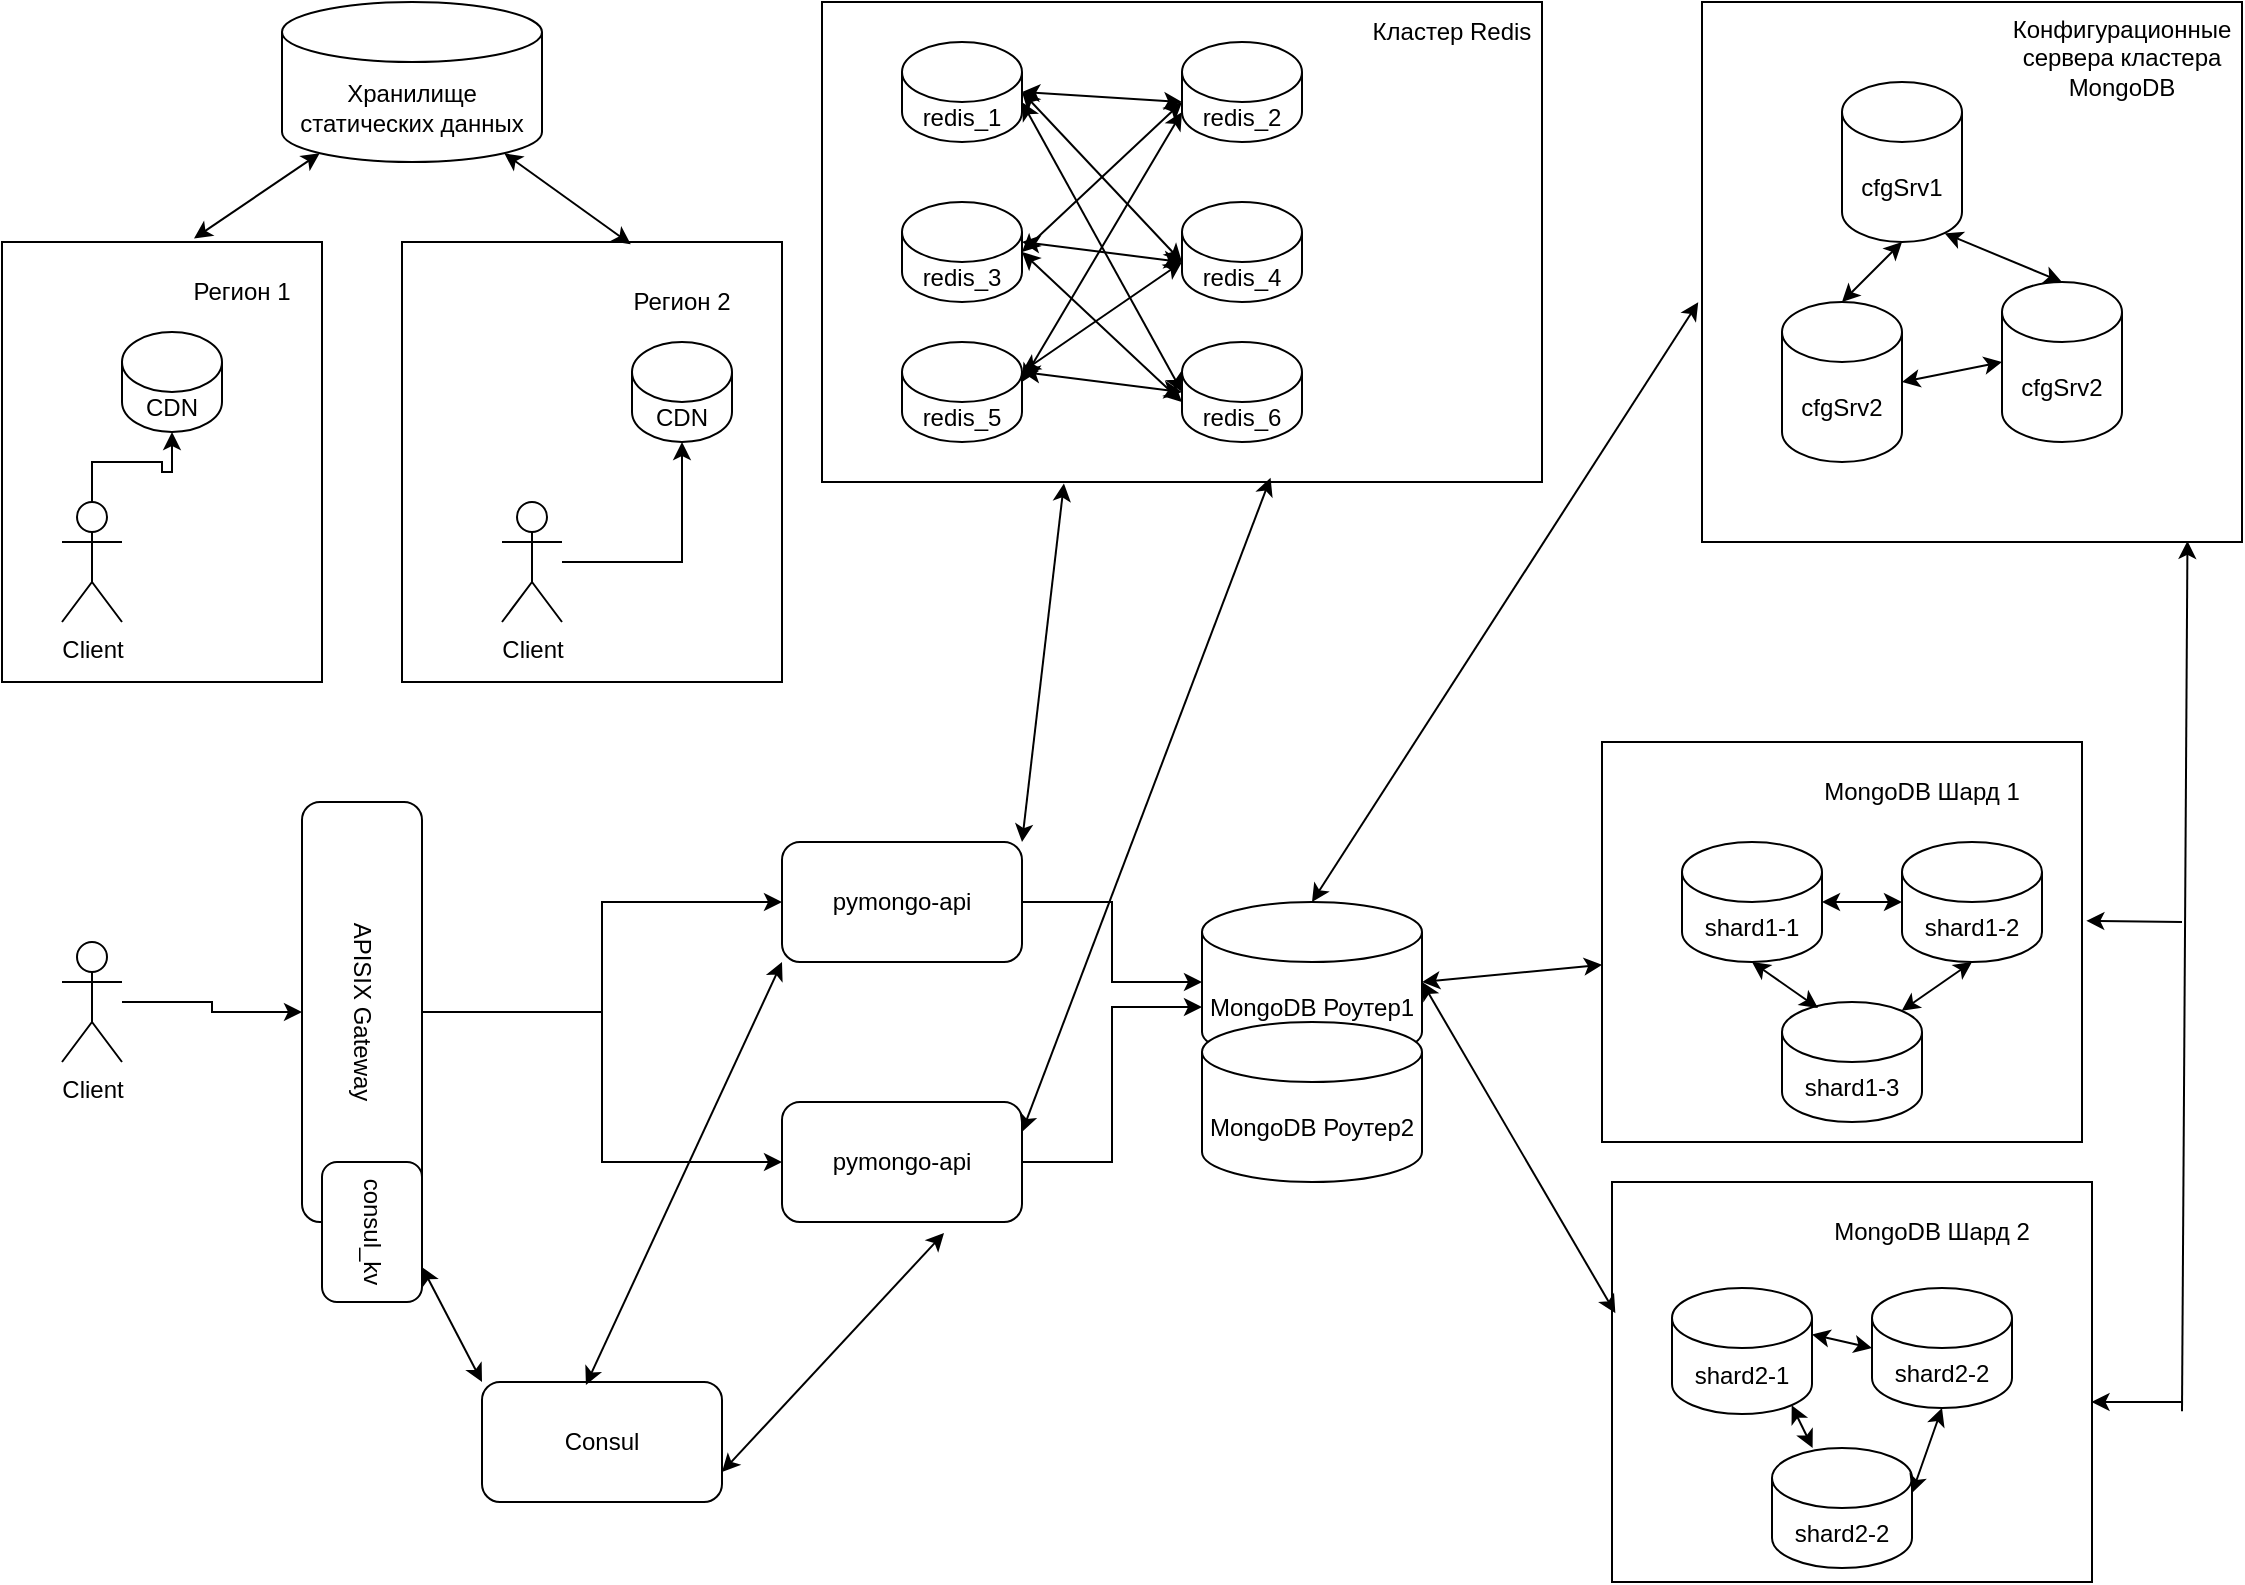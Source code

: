 <mxfile version="24.7.16" pages="6">
  <diagram name="Схема 5" id="mvDPxbFov3XMoEYekQOF">
    <mxGraphModel dx="1050" dy="565" grid="1" gridSize="10" guides="1" tooltips="1" connect="1" arrows="1" fold="1" page="1" pageScale="1" pageWidth="1169" pageHeight="827" math="0" shadow="0">
      <root>
        <mxCell id="Kyn-65NMxBrJWZkW65Eq-0" />
        <mxCell id="Kyn-65NMxBrJWZkW65Eq-1" parent="Kyn-65NMxBrJWZkW65Eq-0" />
        <mxCell id="Kyn-65NMxBrJWZkW65Eq-2" value="" style="whiteSpace=wrap;html=1;aspect=fixed;" parent="Kyn-65NMxBrJWZkW65Eq-1" vertex="1">
          <mxGeometry x="880" y="20" width="270" height="270" as="geometry" />
        </mxCell>
        <mxCell id="Kyn-65NMxBrJWZkW65Eq-3" value="MongoDB Роутер1" style="shape=cylinder3;whiteSpace=wrap;html=1;boundedLbl=1;backgroundOutline=1;size=15;" parent="Kyn-65NMxBrJWZkW65Eq-1" vertex="1">
          <mxGeometry x="630" y="470" width="110" height="80" as="geometry" />
        </mxCell>
        <mxCell id="Kyn-65NMxBrJWZkW65Eq-4" value="pymongo-api" style="rounded=1;whiteSpace=wrap;html=1;" parent="Kyn-65NMxBrJWZkW65Eq-1" vertex="1">
          <mxGeometry x="420" y="440" width="120" height="60" as="geometry" />
        </mxCell>
        <mxCell id="Kyn-65NMxBrJWZkW65Eq-5" style="edgeStyle=orthogonalEdgeStyle;rounded=0;orthogonalLoop=1;jettySize=auto;html=1;exitX=1;exitY=0.5;exitDx=0;exitDy=0;entryX=0;entryY=0.5;entryDx=0;entryDy=0;entryPerimeter=0;" parent="Kyn-65NMxBrJWZkW65Eq-1" source="Kyn-65NMxBrJWZkW65Eq-4" target="Kyn-65NMxBrJWZkW65Eq-3" edge="1">
          <mxGeometry relative="1" as="geometry" />
        </mxCell>
        <mxCell id="Kyn-65NMxBrJWZkW65Eq-6" value="cfgSrv1" style="shape=cylinder3;whiteSpace=wrap;html=1;boundedLbl=1;backgroundOutline=1;size=15;" parent="Kyn-65NMxBrJWZkW65Eq-1" vertex="1">
          <mxGeometry x="950" y="60" width="60" height="80" as="geometry" />
        </mxCell>
        <mxCell id="Kyn-65NMxBrJWZkW65Eq-7" value="cfgSrv2" style="shape=cylinder3;whiteSpace=wrap;html=1;boundedLbl=1;backgroundOutline=1;size=15;" parent="Kyn-65NMxBrJWZkW65Eq-1" vertex="1">
          <mxGeometry x="1030" y="160" width="60" height="80" as="geometry" />
        </mxCell>
        <mxCell id="Kyn-65NMxBrJWZkW65Eq-8" value="cfgSrv2" style="shape=cylinder3;whiteSpace=wrap;html=1;boundedLbl=1;backgroundOutline=1;size=15;" parent="Kyn-65NMxBrJWZkW65Eq-1" vertex="1">
          <mxGeometry x="920" y="170" width="60" height="80" as="geometry" />
        </mxCell>
        <mxCell id="Kyn-65NMxBrJWZkW65Eq-9" value="" style="endArrow=classic;startArrow=classic;html=1;rounded=0;entryX=0.5;entryY=1;entryDx=0;entryDy=0;entryPerimeter=0;exitX=0.5;exitY=0;exitDx=0;exitDy=0;exitPerimeter=0;" parent="Kyn-65NMxBrJWZkW65Eq-1" source="Kyn-65NMxBrJWZkW65Eq-8" target="Kyn-65NMxBrJWZkW65Eq-6" edge="1">
          <mxGeometry width="50" height="50" relative="1" as="geometry">
            <mxPoint x="670" y="290" as="sourcePoint" />
            <mxPoint x="720" y="240" as="targetPoint" />
          </mxGeometry>
        </mxCell>
        <mxCell id="Kyn-65NMxBrJWZkW65Eq-10" value="" style="endArrow=classic;startArrow=classic;html=1;rounded=0;entryX=0;entryY=0.5;entryDx=0;entryDy=0;entryPerimeter=0;exitX=1;exitY=0.5;exitDx=0;exitDy=0;exitPerimeter=0;" parent="Kyn-65NMxBrJWZkW65Eq-1" source="Kyn-65NMxBrJWZkW65Eq-8" target="Kyn-65NMxBrJWZkW65Eq-7" edge="1">
          <mxGeometry width="50" height="50" relative="1" as="geometry">
            <mxPoint x="670" y="290" as="sourcePoint" />
            <mxPoint x="720" y="240" as="targetPoint" />
          </mxGeometry>
        </mxCell>
        <mxCell id="Kyn-65NMxBrJWZkW65Eq-11" value="" style="endArrow=classic;startArrow=classic;html=1;rounded=0;exitX=0.855;exitY=1;exitDx=0;exitDy=-4.35;exitPerimeter=0;entryX=0.5;entryY=0;entryDx=0;entryDy=0;entryPerimeter=0;" parent="Kyn-65NMxBrJWZkW65Eq-1" source="Kyn-65NMxBrJWZkW65Eq-6" target="Kyn-65NMxBrJWZkW65Eq-7" edge="1">
          <mxGeometry width="50" height="50" relative="1" as="geometry">
            <mxPoint x="690" y="140" as="sourcePoint" />
            <mxPoint x="720" y="240" as="targetPoint" />
          </mxGeometry>
        </mxCell>
        <mxCell id="Kyn-65NMxBrJWZkW65Eq-12" value="Конфигурационные сервера кластера MongoDB&lt;div&gt;&lt;br&gt;&lt;/div&gt;" style="text;html=1;align=center;verticalAlign=middle;whiteSpace=wrap;rounded=0;" parent="Kyn-65NMxBrJWZkW65Eq-1" vertex="1">
          <mxGeometry x="1050" y="30" width="80" height="50" as="geometry" />
        </mxCell>
        <mxCell id="Kyn-65NMxBrJWZkW65Eq-13" value="" style="endArrow=classic;startArrow=classic;html=1;rounded=0;exitX=0.5;exitY=0;exitDx=0;exitDy=0;exitPerimeter=0;entryX=-0.007;entryY=0.556;entryDx=0;entryDy=0;entryPerimeter=0;" parent="Kyn-65NMxBrJWZkW65Eq-1" source="Kyn-65NMxBrJWZkW65Eq-3" target="Kyn-65NMxBrJWZkW65Eq-2" edge="1">
          <mxGeometry width="50" height="50" relative="1" as="geometry">
            <mxPoint x="510" y="320" as="sourcePoint" />
            <mxPoint x="560" y="270" as="targetPoint" />
          </mxGeometry>
        </mxCell>
        <mxCell id="Kyn-65NMxBrJWZkW65Eq-14" value="" style="rounded=0;whiteSpace=wrap;html=1;" parent="Kyn-65NMxBrJWZkW65Eq-1" vertex="1">
          <mxGeometry x="830" y="390" width="240" height="200" as="geometry" />
        </mxCell>
        <mxCell id="Kyn-65NMxBrJWZkW65Eq-15" value="MongoDB Шард 1" style="text;html=1;align=center;verticalAlign=middle;whiteSpace=wrap;rounded=0;" parent="Kyn-65NMxBrJWZkW65Eq-1" vertex="1">
          <mxGeometry x="930" y="400" width="120" height="30" as="geometry" />
        </mxCell>
        <mxCell id="Kyn-65NMxBrJWZkW65Eq-16" value="shard1-1" style="shape=cylinder3;whiteSpace=wrap;html=1;boundedLbl=1;backgroundOutline=1;size=15;" parent="Kyn-65NMxBrJWZkW65Eq-1" vertex="1">
          <mxGeometry x="870" y="440" width="70" height="60" as="geometry" />
        </mxCell>
        <mxCell id="Kyn-65NMxBrJWZkW65Eq-17" value="" style="endArrow=classic;startArrow=classic;html=1;rounded=0;entryX=1;entryY=0.5;entryDx=0;entryDy=0;entryPerimeter=0;" parent="Kyn-65NMxBrJWZkW65Eq-1" source="Kyn-65NMxBrJWZkW65Eq-14" target="Kyn-65NMxBrJWZkW65Eq-3" edge="1">
          <mxGeometry width="50" height="50" relative="1" as="geometry">
            <mxPoint x="510" y="470" as="sourcePoint" />
            <mxPoint x="560" y="420" as="targetPoint" />
          </mxGeometry>
        </mxCell>
        <mxCell id="Kyn-65NMxBrJWZkW65Eq-18" value="" style="rounded=0;whiteSpace=wrap;html=1;" parent="Kyn-65NMxBrJWZkW65Eq-1" vertex="1">
          <mxGeometry x="835" y="610" width="240" height="200" as="geometry" />
        </mxCell>
        <mxCell id="Kyn-65NMxBrJWZkW65Eq-19" value="MongoDB Шард 2" style="text;html=1;align=center;verticalAlign=middle;whiteSpace=wrap;rounded=0;" parent="Kyn-65NMxBrJWZkW65Eq-1" vertex="1">
          <mxGeometry x="935" y="620" width="120" height="30" as="geometry" />
        </mxCell>
        <mxCell id="Kyn-65NMxBrJWZkW65Eq-20" value="shard2-1" style="shape=cylinder3;whiteSpace=wrap;html=1;boundedLbl=1;backgroundOutline=1;size=15;" parent="Kyn-65NMxBrJWZkW65Eq-1" vertex="1">
          <mxGeometry x="865" y="663" width="70" height="63" as="geometry" />
        </mxCell>
        <mxCell id="Kyn-65NMxBrJWZkW65Eq-21" value="" style="endArrow=classic;startArrow=classic;html=1;rounded=0;entryX=1;entryY=0.5;entryDx=0;entryDy=0;entryPerimeter=0;exitX=0.007;exitY=0.328;exitDx=0;exitDy=0;exitPerimeter=0;" parent="Kyn-65NMxBrJWZkW65Eq-1" source="Kyn-65NMxBrJWZkW65Eq-18" target="Kyn-65NMxBrJWZkW65Eq-3" edge="1">
          <mxGeometry width="50" height="50" relative="1" as="geometry">
            <mxPoint x="510" y="670" as="sourcePoint" />
            <mxPoint x="560" y="620" as="targetPoint" />
          </mxGeometry>
        </mxCell>
        <mxCell id="Kyn-65NMxBrJWZkW65Eq-22" value="shard1-2" style="shape=cylinder3;whiteSpace=wrap;html=1;boundedLbl=1;backgroundOutline=1;size=15;" parent="Kyn-65NMxBrJWZkW65Eq-1" vertex="1">
          <mxGeometry x="980" y="440" width="70" height="60" as="geometry" />
        </mxCell>
        <mxCell id="Kyn-65NMxBrJWZkW65Eq-23" value="shard1-3" style="shape=cylinder3;whiteSpace=wrap;html=1;boundedLbl=1;backgroundOutline=1;size=15;" parent="Kyn-65NMxBrJWZkW65Eq-1" vertex="1">
          <mxGeometry x="920" y="520" width="70" height="60" as="geometry" />
        </mxCell>
        <mxCell id="Kyn-65NMxBrJWZkW65Eq-24" value="" style="endArrow=classic;startArrow=classic;html=1;rounded=0;entryX=0;entryY=0.5;entryDx=0;entryDy=0;entryPerimeter=0;exitX=1;exitY=0.5;exitDx=0;exitDy=0;exitPerimeter=0;" parent="Kyn-65NMxBrJWZkW65Eq-1" source="Kyn-65NMxBrJWZkW65Eq-16" target="Kyn-65NMxBrJWZkW65Eq-22" edge="1">
          <mxGeometry width="50" height="50" relative="1" as="geometry">
            <mxPoint x="930" y="690" as="sourcePoint" />
            <mxPoint x="980" y="640" as="targetPoint" />
          </mxGeometry>
        </mxCell>
        <mxCell id="Kyn-65NMxBrJWZkW65Eq-25" value="" style="endArrow=classic;startArrow=classic;html=1;rounded=0;entryX=0.5;entryY=1;entryDx=0;entryDy=0;entryPerimeter=0;exitX=0.855;exitY=0;exitDx=0;exitDy=4.35;exitPerimeter=0;" parent="Kyn-65NMxBrJWZkW65Eq-1" source="Kyn-65NMxBrJWZkW65Eq-23" target="Kyn-65NMxBrJWZkW65Eq-22" edge="1">
          <mxGeometry width="50" height="50" relative="1" as="geometry">
            <mxPoint x="930" y="690" as="sourcePoint" />
            <mxPoint x="980" y="640" as="targetPoint" />
          </mxGeometry>
        </mxCell>
        <mxCell id="Kyn-65NMxBrJWZkW65Eq-26" value="" style="endArrow=classic;startArrow=classic;html=1;rounded=0;entryX=0.5;entryY=1;entryDx=0;entryDy=0;entryPerimeter=0;exitX=0.257;exitY=0.05;exitDx=0;exitDy=0;exitPerimeter=0;" parent="Kyn-65NMxBrJWZkW65Eq-1" source="Kyn-65NMxBrJWZkW65Eq-23" target="Kyn-65NMxBrJWZkW65Eq-16" edge="1">
          <mxGeometry width="50" height="50" relative="1" as="geometry">
            <mxPoint x="930" y="690" as="sourcePoint" />
            <mxPoint x="980" y="640" as="targetPoint" />
          </mxGeometry>
        </mxCell>
        <mxCell id="Kyn-65NMxBrJWZkW65Eq-27" value="shard2-2" style="shape=cylinder3;whiteSpace=wrap;html=1;boundedLbl=1;backgroundOutline=1;size=15;" parent="Kyn-65NMxBrJWZkW65Eq-1" vertex="1">
          <mxGeometry x="965" y="663" width="70" height="60" as="geometry" />
        </mxCell>
        <mxCell id="Kyn-65NMxBrJWZkW65Eq-28" value="shard2-2" style="shape=cylinder3;whiteSpace=wrap;html=1;boundedLbl=1;backgroundOutline=1;size=15;" parent="Kyn-65NMxBrJWZkW65Eq-1" vertex="1">
          <mxGeometry x="915" y="743" width="70" height="60" as="geometry" />
        </mxCell>
        <mxCell id="Kyn-65NMxBrJWZkW65Eq-29" value="" style="endArrow=classic;startArrow=classic;html=1;rounded=0;exitX=0.855;exitY=1;exitDx=0;exitDy=-4.35;exitPerimeter=0;" parent="Kyn-65NMxBrJWZkW65Eq-1" source="Kyn-65NMxBrJWZkW65Eq-20" target="Kyn-65NMxBrJWZkW65Eq-28" edge="1">
          <mxGeometry width="50" height="50" relative="1" as="geometry">
            <mxPoint x="935" y="673" as="sourcePoint" />
            <mxPoint x="985" y="623" as="targetPoint" />
          </mxGeometry>
        </mxCell>
        <mxCell id="Kyn-65NMxBrJWZkW65Eq-30" value="" style="endArrow=classic;startArrow=classic;html=1;rounded=0;entryX=1;entryY=0;entryDx=0;entryDy=23.25;entryPerimeter=0;exitX=0;exitY=0.5;exitDx=0;exitDy=0;exitPerimeter=0;" parent="Kyn-65NMxBrJWZkW65Eq-1" source="Kyn-65NMxBrJWZkW65Eq-27" target="Kyn-65NMxBrJWZkW65Eq-20" edge="1">
          <mxGeometry width="50" height="50" relative="1" as="geometry">
            <mxPoint x="935" y="673" as="sourcePoint" />
            <mxPoint x="985" y="623" as="targetPoint" />
          </mxGeometry>
        </mxCell>
        <mxCell id="Kyn-65NMxBrJWZkW65Eq-31" value="" style="endArrow=classic;startArrow=classic;html=1;rounded=0;exitX=1;exitY=0;exitDx=0;exitDy=22.5;exitPerimeter=0;entryX=0.5;entryY=1;entryDx=0;entryDy=0;entryPerimeter=0;" parent="Kyn-65NMxBrJWZkW65Eq-1" source="Kyn-65NMxBrJWZkW65Eq-28" target="Kyn-65NMxBrJWZkW65Eq-27" edge="1">
          <mxGeometry width="50" height="50" relative="1" as="geometry">
            <mxPoint x="935" y="673" as="sourcePoint" />
            <mxPoint x="985" y="623" as="targetPoint" />
          </mxGeometry>
        </mxCell>
        <mxCell id="Kyn-65NMxBrJWZkW65Eq-32" value="" style="rounded=0;whiteSpace=wrap;html=1;" parent="Kyn-65NMxBrJWZkW65Eq-1" vertex="1">
          <mxGeometry x="440" y="20" width="360" height="240" as="geometry" />
        </mxCell>
        <mxCell id="Kyn-65NMxBrJWZkW65Eq-33" value="Кластер Redis" style="text;html=1;align=center;verticalAlign=middle;whiteSpace=wrap;rounded=0;" parent="Kyn-65NMxBrJWZkW65Eq-1" vertex="1">
          <mxGeometry x="710" y="20" width="90" height="30" as="geometry" />
        </mxCell>
        <mxCell id="Kyn-65NMxBrJWZkW65Eq-34" value="redis_1" style="shape=cylinder3;whiteSpace=wrap;html=1;boundedLbl=1;backgroundOutline=1;size=15;" parent="Kyn-65NMxBrJWZkW65Eq-1" vertex="1">
          <mxGeometry x="480" y="40" width="60" height="50" as="geometry" />
        </mxCell>
        <mxCell id="Kyn-65NMxBrJWZkW65Eq-35" value="redis_2" style="shape=cylinder3;whiteSpace=wrap;html=1;boundedLbl=1;backgroundOutline=1;size=15;" parent="Kyn-65NMxBrJWZkW65Eq-1" vertex="1">
          <mxGeometry x="620" y="40" width="60" height="50" as="geometry" />
        </mxCell>
        <mxCell id="Kyn-65NMxBrJWZkW65Eq-36" value="redis_3" style="shape=cylinder3;whiteSpace=wrap;html=1;boundedLbl=1;backgroundOutline=1;size=15;" parent="Kyn-65NMxBrJWZkW65Eq-1" vertex="1">
          <mxGeometry x="480" y="120" width="60" height="50" as="geometry" />
        </mxCell>
        <mxCell id="Kyn-65NMxBrJWZkW65Eq-37" value="redis_4" style="shape=cylinder3;whiteSpace=wrap;html=1;boundedLbl=1;backgroundOutline=1;size=15;" parent="Kyn-65NMxBrJWZkW65Eq-1" vertex="1">
          <mxGeometry x="620" y="120" width="60" height="50" as="geometry" />
        </mxCell>
        <mxCell id="Kyn-65NMxBrJWZkW65Eq-38" value="redis_5" style="shape=cylinder3;whiteSpace=wrap;html=1;boundedLbl=1;backgroundOutline=1;size=15;" parent="Kyn-65NMxBrJWZkW65Eq-1" vertex="1">
          <mxGeometry x="480" y="190" width="60" height="50" as="geometry" />
        </mxCell>
        <mxCell id="Kyn-65NMxBrJWZkW65Eq-39" value="redis_6" style="shape=cylinder3;whiteSpace=wrap;html=1;boundedLbl=1;backgroundOutline=1;size=15;" parent="Kyn-65NMxBrJWZkW65Eq-1" vertex="1">
          <mxGeometry x="620" y="190" width="60" height="50" as="geometry" />
        </mxCell>
        <mxCell id="Kyn-65NMxBrJWZkW65Eq-40" value="" style="endArrow=classic;startArrow=classic;html=1;rounded=0;entryX=0;entryY=0;entryDx=0;entryDy=30;entryPerimeter=0;exitX=1;exitY=0.5;exitDx=0;exitDy=0;exitPerimeter=0;" parent="Kyn-65NMxBrJWZkW65Eq-1" source="Kyn-65NMxBrJWZkW65Eq-34" target="Kyn-65NMxBrJWZkW65Eq-35" edge="1">
          <mxGeometry width="50" height="50" relative="1" as="geometry">
            <mxPoint x="670" y="310" as="sourcePoint" />
            <mxPoint x="730" y="290" as="targetPoint" />
          </mxGeometry>
        </mxCell>
        <mxCell id="Kyn-65NMxBrJWZkW65Eq-41" value="" style="endArrow=classic;startArrow=classic;html=1;rounded=0;exitX=1;exitY=0.5;exitDx=0;exitDy=0;exitPerimeter=0;" parent="Kyn-65NMxBrJWZkW65Eq-1" source="Kyn-65NMxBrJWZkW65Eq-34" edge="1">
          <mxGeometry width="50" height="50" relative="1" as="geometry">
            <mxPoint x="670" y="310" as="sourcePoint" />
            <mxPoint x="620" y="150" as="targetPoint" />
          </mxGeometry>
        </mxCell>
        <mxCell id="Kyn-65NMxBrJWZkW65Eq-42" value="" style="endArrow=classic;startArrow=classic;html=1;rounded=0;entryX=1;entryY=0;entryDx=0;entryDy=30;entryPerimeter=0;exitX=0;exitY=0.5;exitDx=0;exitDy=0;exitPerimeter=0;" parent="Kyn-65NMxBrJWZkW65Eq-1" source="Kyn-65NMxBrJWZkW65Eq-39" target="Kyn-65NMxBrJWZkW65Eq-34" edge="1">
          <mxGeometry width="50" height="50" relative="1" as="geometry">
            <mxPoint x="670" y="310" as="sourcePoint" />
            <mxPoint x="720" y="260" as="targetPoint" />
          </mxGeometry>
        </mxCell>
        <mxCell id="Kyn-65NMxBrJWZkW65Eq-43" value="" style="endArrow=classic;startArrow=classic;html=1;rounded=0;exitX=1;exitY=0.5;exitDx=0;exitDy=0;exitPerimeter=0;" parent="Kyn-65NMxBrJWZkW65Eq-1" source="Kyn-65NMxBrJWZkW65Eq-36" edge="1">
          <mxGeometry width="50" height="50" relative="1" as="geometry">
            <mxPoint x="670" y="310" as="sourcePoint" />
            <mxPoint x="620" y="70" as="targetPoint" />
          </mxGeometry>
        </mxCell>
        <mxCell id="Kyn-65NMxBrJWZkW65Eq-44" value="" style="endArrow=classic;startArrow=classic;html=1;rounded=0;entryX=0;entryY=0;entryDx=0;entryDy=30;entryPerimeter=0;exitX=1;exitY=0;exitDx=0;exitDy=20;exitPerimeter=0;" parent="Kyn-65NMxBrJWZkW65Eq-1" source="Kyn-65NMxBrJWZkW65Eq-36" target="Kyn-65NMxBrJWZkW65Eq-37" edge="1">
          <mxGeometry width="50" height="50" relative="1" as="geometry">
            <mxPoint x="620" y="320" as="sourcePoint" />
            <mxPoint x="720" y="260" as="targetPoint" />
          </mxGeometry>
        </mxCell>
        <mxCell id="Kyn-65NMxBrJWZkW65Eq-45" value="" style="endArrow=classic;startArrow=classic;html=1;rounded=0;entryX=0;entryY=0;entryDx=0;entryDy=30;entryPerimeter=0;exitX=1;exitY=0.5;exitDx=0;exitDy=0;exitPerimeter=0;" parent="Kyn-65NMxBrJWZkW65Eq-1" source="Kyn-65NMxBrJWZkW65Eq-36" target="Kyn-65NMxBrJWZkW65Eq-39" edge="1">
          <mxGeometry width="50" height="50" relative="1" as="geometry">
            <mxPoint x="670" y="310" as="sourcePoint" />
            <mxPoint x="720" y="260" as="targetPoint" />
          </mxGeometry>
        </mxCell>
        <mxCell id="Kyn-65NMxBrJWZkW65Eq-46" value="" style="endArrow=classic;startArrow=classic;html=1;rounded=0;exitX=1;exitY=0;exitDx=0;exitDy=20;exitPerimeter=0;entryX=0;entryY=1;entryDx=0;entryDy=-15;entryPerimeter=0;" parent="Kyn-65NMxBrJWZkW65Eq-1" source="Kyn-65NMxBrJWZkW65Eq-38" target="Kyn-65NMxBrJWZkW65Eq-35" edge="1">
          <mxGeometry width="50" height="50" relative="1" as="geometry">
            <mxPoint x="670" y="310" as="sourcePoint" />
            <mxPoint x="720" y="260" as="targetPoint" />
          </mxGeometry>
        </mxCell>
        <mxCell id="Kyn-65NMxBrJWZkW65Eq-47" value="" style="endArrow=classic;startArrow=classic;html=1;rounded=0;exitX=1;exitY=0;exitDx=0;exitDy=15;exitPerimeter=0;" parent="Kyn-65NMxBrJWZkW65Eq-1" source="Kyn-65NMxBrJWZkW65Eq-38" edge="1">
          <mxGeometry width="50" height="50" relative="1" as="geometry">
            <mxPoint x="670" y="310" as="sourcePoint" />
            <mxPoint x="620" y="150" as="targetPoint" />
          </mxGeometry>
        </mxCell>
        <mxCell id="Kyn-65NMxBrJWZkW65Eq-48" value="" style="endArrow=classic;startArrow=classic;html=1;rounded=0;entryX=0;entryY=0.5;entryDx=0;entryDy=0;entryPerimeter=0;exitX=1;exitY=0;exitDx=0;exitDy=15;exitPerimeter=0;" parent="Kyn-65NMxBrJWZkW65Eq-1" source="Kyn-65NMxBrJWZkW65Eq-38" target="Kyn-65NMxBrJWZkW65Eq-39" edge="1">
          <mxGeometry width="50" height="50" relative="1" as="geometry">
            <mxPoint x="670" y="310" as="sourcePoint" />
            <mxPoint x="720" y="260" as="targetPoint" />
          </mxGeometry>
        </mxCell>
        <mxCell id="Kyn-65NMxBrJWZkW65Eq-49" value="" style="endArrow=classic;startArrow=classic;html=1;rounded=0;exitX=1;exitY=0;exitDx=0;exitDy=0;entryX=0.336;entryY=1.003;entryDx=0;entryDy=0;entryPerimeter=0;" parent="Kyn-65NMxBrJWZkW65Eq-1" source="Kyn-65NMxBrJWZkW65Eq-4" target="Kyn-65NMxBrJWZkW65Eq-32" edge="1">
          <mxGeometry width="50" height="50" relative="1" as="geometry">
            <mxPoint x="360" y="320" as="sourcePoint" />
            <mxPoint x="410" y="270" as="targetPoint" />
          </mxGeometry>
        </mxCell>
        <mxCell id="Kyn-65NMxBrJWZkW65Eq-50" value="" style="endArrow=classic;html=1;rounded=0;entryX=0.899;entryY=0.998;entryDx=0;entryDy=0;entryPerimeter=0;" parent="Kyn-65NMxBrJWZkW65Eq-1" target="Kyn-65NMxBrJWZkW65Eq-2" edge="1">
          <mxGeometry width="50" height="50" relative="1" as="geometry">
            <mxPoint x="1120" y="724.571" as="sourcePoint" />
            <mxPoint x="900" y="330" as="targetPoint" />
          </mxGeometry>
        </mxCell>
        <mxCell id="Kyn-65NMxBrJWZkW65Eq-51" value="" style="endArrow=classic;html=1;rounded=0;entryX=0.999;entryY=0.55;entryDx=0;entryDy=0;entryPerimeter=0;" parent="Kyn-65NMxBrJWZkW65Eq-1" target="Kyn-65NMxBrJWZkW65Eq-18" edge="1">
          <mxGeometry width="50" height="50" relative="1" as="geometry">
            <mxPoint x="1120" y="720" as="sourcePoint" />
            <mxPoint x="1010" y="730" as="targetPoint" />
          </mxGeometry>
        </mxCell>
        <mxCell id="Kyn-65NMxBrJWZkW65Eq-52" value="" style="endArrow=classic;html=1;rounded=0;entryX=1.009;entryY=0.447;entryDx=0;entryDy=0;entryPerimeter=0;" parent="Kyn-65NMxBrJWZkW65Eq-1" target="Kyn-65NMxBrJWZkW65Eq-14" edge="1">
          <mxGeometry width="50" height="50" relative="1" as="geometry">
            <mxPoint x="1120" y="480" as="sourcePoint" />
            <mxPoint x="970" y="550" as="targetPoint" />
          </mxGeometry>
        </mxCell>
        <mxCell id="Kyn-65NMxBrJWZkW65Eq-53" value="pymongo-api" style="rounded=1;whiteSpace=wrap;html=1;" parent="Kyn-65NMxBrJWZkW65Eq-1" vertex="1">
          <mxGeometry x="420" y="570" width="120" height="60" as="geometry" />
        </mxCell>
        <mxCell id="Kyn-65NMxBrJWZkW65Eq-54" style="edgeStyle=orthogonalEdgeStyle;rounded=0;orthogonalLoop=1;jettySize=auto;html=1;entryX=0;entryY=0;entryDx=0;entryDy=52.5;entryPerimeter=0;" parent="Kyn-65NMxBrJWZkW65Eq-1" source="Kyn-65NMxBrJWZkW65Eq-53" target="Kyn-65NMxBrJWZkW65Eq-3" edge="1">
          <mxGeometry relative="1" as="geometry" />
        </mxCell>
        <mxCell id="Kyn-65NMxBrJWZkW65Eq-55" style="edgeStyle=orthogonalEdgeStyle;rounded=0;orthogonalLoop=1;jettySize=auto;html=1;entryX=0;entryY=0.5;entryDx=0;entryDy=0;" parent="Kyn-65NMxBrJWZkW65Eq-1" source="Kyn-65NMxBrJWZkW65Eq-57" target="Kyn-65NMxBrJWZkW65Eq-4" edge="1">
          <mxGeometry relative="1" as="geometry" />
        </mxCell>
        <mxCell id="Kyn-65NMxBrJWZkW65Eq-56" style="edgeStyle=orthogonalEdgeStyle;rounded=0;orthogonalLoop=1;jettySize=auto;html=1;entryX=0;entryY=0.5;entryDx=0;entryDy=0;" parent="Kyn-65NMxBrJWZkW65Eq-1" source="Kyn-65NMxBrJWZkW65Eq-57" target="Kyn-65NMxBrJWZkW65Eq-53" edge="1">
          <mxGeometry relative="1" as="geometry" />
        </mxCell>
        <mxCell id="Kyn-65NMxBrJWZkW65Eq-57" value="APISIX Gateway" style="rounded=1;whiteSpace=wrap;html=1;rotation=90;" parent="Kyn-65NMxBrJWZkW65Eq-1" vertex="1">
          <mxGeometry x="105" y="495" width="210" height="60" as="geometry" />
        </mxCell>
        <mxCell id="Kyn-65NMxBrJWZkW65Eq-58" value="consul_kv" style="rounded=1;whiteSpace=wrap;html=1;rotation=90;" parent="Kyn-65NMxBrJWZkW65Eq-1" vertex="1">
          <mxGeometry x="180" y="610" width="70" height="50" as="geometry" />
        </mxCell>
        <mxCell id="Kyn-65NMxBrJWZkW65Eq-59" value="Consul" style="rounded=1;whiteSpace=wrap;html=1;" parent="Kyn-65NMxBrJWZkW65Eq-1" vertex="1">
          <mxGeometry x="270" y="710" width="120" height="60" as="geometry" />
        </mxCell>
        <mxCell id="Kyn-65NMxBrJWZkW65Eq-60" value="" style="endArrow=classic;startArrow=classic;html=1;rounded=0;exitX=0;exitY=0;exitDx=0;exitDy=0;entryX=0.75;entryY=0;entryDx=0;entryDy=0;" parent="Kyn-65NMxBrJWZkW65Eq-1" source="Kyn-65NMxBrJWZkW65Eq-59" target="Kyn-65NMxBrJWZkW65Eq-58" edge="1">
          <mxGeometry width="50" height="50" relative="1" as="geometry">
            <mxPoint x="310" y="620" as="sourcePoint" />
            <mxPoint x="360" y="570" as="targetPoint" />
          </mxGeometry>
        </mxCell>
        <mxCell id="Kyn-65NMxBrJWZkW65Eq-61" value="" style="endArrow=classic;startArrow=classic;html=1;rounded=0;exitX=1;exitY=0.75;exitDx=0;exitDy=0;entryX=0.675;entryY=1.092;entryDx=0;entryDy=0;entryPerimeter=0;" parent="Kyn-65NMxBrJWZkW65Eq-1" source="Kyn-65NMxBrJWZkW65Eq-59" target="Kyn-65NMxBrJWZkW65Eq-53" edge="1">
          <mxGeometry width="50" height="50" relative="1" as="geometry">
            <mxPoint x="310" y="620" as="sourcePoint" />
            <mxPoint x="360" y="570" as="targetPoint" />
          </mxGeometry>
        </mxCell>
        <mxCell id="Kyn-65NMxBrJWZkW65Eq-62" value="" style="endArrow=classic;startArrow=classic;html=1;rounded=0;entryX=0;entryY=1;entryDx=0;entryDy=0;exitX=0.433;exitY=0.025;exitDx=0;exitDy=0;exitPerimeter=0;" parent="Kyn-65NMxBrJWZkW65Eq-1" source="Kyn-65NMxBrJWZkW65Eq-59" target="Kyn-65NMxBrJWZkW65Eq-4" edge="1">
          <mxGeometry width="50" height="50" relative="1" as="geometry">
            <mxPoint x="310" y="620" as="sourcePoint" />
            <mxPoint x="360" y="570" as="targetPoint" />
          </mxGeometry>
        </mxCell>
        <mxCell id="Kyn-65NMxBrJWZkW65Eq-63" value="" style="edgeStyle=orthogonalEdgeStyle;rounded=0;orthogonalLoop=1;jettySize=auto;html=1;" parent="Kyn-65NMxBrJWZkW65Eq-1" source="Kyn-65NMxBrJWZkW65Eq-64" target="Kyn-65NMxBrJWZkW65Eq-57" edge="1">
          <mxGeometry relative="1" as="geometry" />
        </mxCell>
        <mxCell id="Kyn-65NMxBrJWZkW65Eq-64" value="Client" style="shape=umlActor;verticalLabelPosition=bottom;verticalAlign=top;html=1;outlineConnect=0;" parent="Kyn-65NMxBrJWZkW65Eq-1" vertex="1">
          <mxGeometry x="60" y="490" width="30" height="60" as="geometry" />
        </mxCell>
        <mxCell id="Kyn-65NMxBrJWZkW65Eq-65" value="MongoDB Роутер2" style="shape=cylinder3;whiteSpace=wrap;html=1;boundedLbl=1;backgroundOutline=1;size=15;" parent="Kyn-65NMxBrJWZkW65Eq-1" vertex="1">
          <mxGeometry x="630" y="530" width="110" height="80" as="geometry" />
        </mxCell>
        <mxCell id="Tdvz74RbRc-Wdy9gfZa_-3" value="" style="rounded=0;whiteSpace=wrap;html=1;" parent="Kyn-65NMxBrJWZkW65Eq-1" vertex="1">
          <mxGeometry x="30" y="140" width="160" height="220" as="geometry" />
        </mxCell>
        <mxCell id="Tdvz74RbRc-Wdy9gfZa_-10" style="edgeStyle=orthogonalEdgeStyle;rounded=0;orthogonalLoop=1;jettySize=auto;html=1;" parent="Kyn-65NMxBrJWZkW65Eq-1" source="Tdvz74RbRc-Wdy9gfZa_-0" target="Tdvz74RbRc-Wdy9gfZa_-6" edge="1">
          <mxGeometry relative="1" as="geometry" />
        </mxCell>
        <mxCell id="Tdvz74RbRc-Wdy9gfZa_-0" value="Client" style="shape=umlActor;verticalLabelPosition=bottom;verticalAlign=top;html=1;outlineConnect=0;" parent="Kyn-65NMxBrJWZkW65Eq-1" vertex="1">
          <mxGeometry x="60" y="270" width="30" height="60" as="geometry" />
        </mxCell>
        <mxCell id="Tdvz74RbRc-Wdy9gfZa_-4" value="" style="rounded=0;whiteSpace=wrap;html=1;" parent="Kyn-65NMxBrJWZkW65Eq-1" vertex="1">
          <mxGeometry x="230" y="140" width="190" height="220" as="geometry" />
        </mxCell>
        <mxCell id="Tdvz74RbRc-Wdy9gfZa_-6" value="CDN" style="shape=cylinder3;whiteSpace=wrap;html=1;boundedLbl=1;backgroundOutline=1;size=15;" parent="Kyn-65NMxBrJWZkW65Eq-1" vertex="1">
          <mxGeometry x="90" y="185" width="50" height="50" as="geometry" />
        </mxCell>
        <mxCell id="Tdvz74RbRc-Wdy9gfZa_-7" value="Регион 1" style="text;html=1;align=center;verticalAlign=middle;whiteSpace=wrap;rounded=0;" parent="Kyn-65NMxBrJWZkW65Eq-1" vertex="1">
          <mxGeometry x="120" y="150" width="60" height="30" as="geometry" />
        </mxCell>
        <mxCell id="Tdvz74RbRc-Wdy9gfZa_-8" value="Регион 2" style="text;html=1;align=center;verticalAlign=middle;whiteSpace=wrap;rounded=0;" parent="Kyn-65NMxBrJWZkW65Eq-1" vertex="1">
          <mxGeometry x="340" y="155" width="60" height="30" as="geometry" />
        </mxCell>
        <mxCell id="Tdvz74RbRc-Wdy9gfZa_-9" value="CDN" style="shape=cylinder3;whiteSpace=wrap;html=1;boundedLbl=1;backgroundOutline=1;size=15;" parent="Kyn-65NMxBrJWZkW65Eq-1" vertex="1">
          <mxGeometry x="345" y="190" width="50" height="50" as="geometry" />
        </mxCell>
        <mxCell id="Tdvz74RbRc-Wdy9gfZa_-13" style="edgeStyle=orthogonalEdgeStyle;rounded=0;orthogonalLoop=1;jettySize=auto;html=1;" parent="Kyn-65NMxBrJWZkW65Eq-1" source="Tdvz74RbRc-Wdy9gfZa_-12" target="Tdvz74RbRc-Wdy9gfZa_-9" edge="1">
          <mxGeometry relative="1" as="geometry" />
        </mxCell>
        <mxCell id="Tdvz74RbRc-Wdy9gfZa_-12" value="Client" style="shape=umlActor;verticalLabelPosition=bottom;verticalAlign=top;html=1;outlineConnect=0;" parent="Kyn-65NMxBrJWZkW65Eq-1" vertex="1">
          <mxGeometry x="280" y="270" width="30" height="60" as="geometry" />
        </mxCell>
        <mxCell id="Tdvz74RbRc-Wdy9gfZa_-17" value="Хранилище статических данных" style="shape=cylinder3;whiteSpace=wrap;html=1;boundedLbl=1;backgroundOutline=1;size=15;" parent="Kyn-65NMxBrJWZkW65Eq-1" vertex="1">
          <mxGeometry x="170" y="20" width="130" height="80" as="geometry" />
        </mxCell>
        <mxCell id="Tdvz74RbRc-Wdy9gfZa_-18" value="" style="endArrow=classic;startArrow=classic;html=1;rounded=0;entryX=0.145;entryY=1;entryDx=0;entryDy=-4.35;entryPerimeter=0;exitX=0.6;exitY=-0.008;exitDx=0;exitDy=0;exitPerimeter=0;" parent="Kyn-65NMxBrJWZkW65Eq-1" source="Tdvz74RbRc-Wdy9gfZa_-3" target="Tdvz74RbRc-Wdy9gfZa_-17" edge="1">
          <mxGeometry width="50" height="50" relative="1" as="geometry">
            <mxPoint x="320" y="320" as="sourcePoint" />
            <mxPoint x="370" y="270" as="targetPoint" />
          </mxGeometry>
        </mxCell>
        <mxCell id="Tdvz74RbRc-Wdy9gfZa_-19" value="" style="endArrow=classic;startArrow=classic;html=1;rounded=0;entryX=0.855;entryY=1;entryDx=0;entryDy=-4.35;entryPerimeter=0;exitX=0.602;exitY=0.005;exitDx=0;exitDy=0;exitPerimeter=0;" parent="Kyn-65NMxBrJWZkW65Eq-1" source="Tdvz74RbRc-Wdy9gfZa_-4" target="Tdvz74RbRc-Wdy9gfZa_-17" edge="1">
          <mxGeometry width="50" height="50" relative="1" as="geometry">
            <mxPoint x="320" y="320" as="sourcePoint" />
            <mxPoint x="370" y="270" as="targetPoint" />
          </mxGeometry>
        </mxCell>
        <mxCell id="Tdvz74RbRc-Wdy9gfZa_-20" value="" style="endArrow=classic;startArrow=classic;html=1;rounded=0;exitX=1;exitY=0.25;exitDx=0;exitDy=0;entryX=0.623;entryY=0.991;entryDx=0;entryDy=0;entryPerimeter=0;" parent="Kyn-65NMxBrJWZkW65Eq-1" source="Kyn-65NMxBrJWZkW65Eq-53" target="Kyn-65NMxBrJWZkW65Eq-32" edge="1">
          <mxGeometry width="50" height="50" relative="1" as="geometry">
            <mxPoint x="340" y="370" as="sourcePoint" />
            <mxPoint x="390" y="320" as="targetPoint" />
          </mxGeometry>
        </mxCell>
      </root>
    </mxGraphModel>
  </diagram>
  <diagram name="Начало" id="-H_mtQnk-PTXWXPvYvuk">
    <mxGraphModel dx="1050" dy="565" grid="1" gridSize="10" guides="1" tooltips="1" connect="1" arrows="1" fold="1" page="1" pageScale="1" pageWidth="1169" pageHeight="827" math="0" shadow="0">
      <root>
        <mxCell id="0" />
        <mxCell id="1" parent="0" />
        <mxCell id="zA23MoTUsTF4_91t8viU-2" value="MongoDB" style="shape=cylinder3;whiteSpace=wrap;html=1;boundedLbl=1;backgroundOutline=1;size=15;" parent="1" vertex="1">
          <mxGeometry x="560" y="280" width="60" height="80" as="geometry" />
        </mxCell>
        <mxCell id="zA23MoTUsTF4_91t8viU-3" value="pymongo-api" style="rounded=1;whiteSpace=wrap;html=1;" parent="1" vertex="1">
          <mxGeometry x="360" y="290" width="120" height="60" as="geometry" />
        </mxCell>
        <mxCell id="zA23MoTUsTF4_91t8viU-4" style="edgeStyle=orthogonalEdgeStyle;rounded=0;orthogonalLoop=1;jettySize=auto;html=1;exitX=1;exitY=0.5;exitDx=0;exitDy=0;entryX=0;entryY=0.5;entryDx=0;entryDy=0;entryPerimeter=0;" parent="1" source="zA23MoTUsTF4_91t8viU-3" target="zA23MoTUsTF4_91t8viU-2" edge="1">
          <mxGeometry relative="1" as="geometry" />
        </mxCell>
      </root>
    </mxGraphModel>
  </diagram>
  <diagram name="Схема 1" id="mCQY9UEKAEa6nVXRiXaw">
    <mxGraphModel dx="1050" dy="565" grid="1" gridSize="10" guides="1" tooltips="1" connect="1" arrows="1" fold="1" page="1" pageScale="1" pageWidth="1169" pageHeight="827" math="0" shadow="0">
      <root>
        <mxCell id="inwa2Kl7-v6j_vxZ3hn_-0" />
        <mxCell id="inwa2Kl7-v6j_vxZ3hn_-1" parent="inwa2Kl7-v6j_vxZ3hn_-0" />
        <mxCell id="KCBxoxdqAPCa_BgHCTdk-8" value="" style="whiteSpace=wrap;html=1;aspect=fixed;" parent="inwa2Kl7-v6j_vxZ3hn_-1" vertex="1">
          <mxGeometry x="720" y="50" width="270" height="270" as="geometry" />
        </mxCell>
        <mxCell id="inwa2Kl7-v6j_vxZ3hn_-2" value="MongoDB Роутер" style="shape=cylinder3;whiteSpace=wrap;html=1;boundedLbl=1;backgroundOutline=1;size=15;" parent="inwa2Kl7-v6j_vxZ3hn_-1" vertex="1">
          <mxGeometry x="220" y="320" width="110" height="80" as="geometry" />
        </mxCell>
        <mxCell id="inwa2Kl7-v6j_vxZ3hn_-3" value="pymongo-api" style="rounded=1;whiteSpace=wrap;html=1;" parent="inwa2Kl7-v6j_vxZ3hn_-1" vertex="1">
          <mxGeometry x="30" y="330" width="120" height="60" as="geometry" />
        </mxCell>
        <mxCell id="inwa2Kl7-v6j_vxZ3hn_-4" style="edgeStyle=orthogonalEdgeStyle;rounded=0;orthogonalLoop=1;jettySize=auto;html=1;exitX=1;exitY=0.5;exitDx=0;exitDy=0;entryX=0;entryY=0.5;entryDx=0;entryDy=0;entryPerimeter=0;" parent="inwa2Kl7-v6j_vxZ3hn_-1" source="inwa2Kl7-v6j_vxZ3hn_-3" target="inwa2Kl7-v6j_vxZ3hn_-2" edge="1">
          <mxGeometry relative="1" as="geometry" />
        </mxCell>
        <mxCell id="KCBxoxdqAPCa_BgHCTdk-0" value="cfgSrv1" style="shape=cylinder3;whiteSpace=wrap;html=1;boundedLbl=1;backgroundOutline=1;size=15;" parent="inwa2Kl7-v6j_vxZ3hn_-1" vertex="1">
          <mxGeometry x="810" y="140" width="60" height="80" as="geometry" />
        </mxCell>
        <mxCell id="KCBxoxdqAPCa_BgHCTdk-9" value="Конфигурационные сервера кластера MongoDB&lt;div&gt;&lt;br&gt;&lt;/div&gt;" style="text;html=1;align=center;verticalAlign=middle;whiteSpace=wrap;rounded=0;" parent="inwa2Kl7-v6j_vxZ3hn_-1" vertex="1">
          <mxGeometry x="890" y="60" width="80" height="50" as="geometry" />
        </mxCell>
        <mxCell id="KCBxoxdqAPCa_BgHCTdk-10" value="" style="endArrow=classic;startArrow=classic;html=1;rounded=0;exitX=0.5;exitY=0;exitDx=0;exitDy=0;exitPerimeter=0;entryX=-0.007;entryY=0.556;entryDx=0;entryDy=0;entryPerimeter=0;" parent="inwa2Kl7-v6j_vxZ3hn_-1" source="inwa2Kl7-v6j_vxZ3hn_-2" target="KCBxoxdqAPCa_BgHCTdk-8" edge="1">
          <mxGeometry width="50" height="50" relative="1" as="geometry">
            <mxPoint x="510" y="320" as="sourcePoint" />
            <mxPoint x="560" y="270" as="targetPoint" />
          </mxGeometry>
        </mxCell>
        <mxCell id="KCBxoxdqAPCa_BgHCTdk-11" value="" style="rounded=0;whiteSpace=wrap;html=1;" parent="inwa2Kl7-v6j_vxZ3hn_-1" vertex="1">
          <mxGeometry x="410" y="380" width="240" height="200" as="geometry" />
        </mxCell>
        <mxCell id="KCBxoxdqAPCa_BgHCTdk-12" value="MongoDB Шард 1" style="text;html=1;align=center;verticalAlign=middle;whiteSpace=wrap;rounded=0;" parent="inwa2Kl7-v6j_vxZ3hn_-1" vertex="1">
          <mxGeometry x="510" y="390" width="120" height="30" as="geometry" />
        </mxCell>
        <mxCell id="KCBxoxdqAPCa_BgHCTdk-13" value="shard1-1" style="shape=cylinder3;whiteSpace=wrap;html=1;boundedLbl=1;backgroundOutline=1;size=15;" parent="inwa2Kl7-v6j_vxZ3hn_-1" vertex="1">
          <mxGeometry x="490" y="440" width="90" height="80" as="geometry" />
        </mxCell>
        <mxCell id="KCBxoxdqAPCa_BgHCTdk-14" value="" style="endArrow=classic;startArrow=classic;html=1;rounded=0;entryX=1;entryY=0.5;entryDx=0;entryDy=0;entryPerimeter=0;exitX=0;exitY=0.5;exitDx=0;exitDy=0;exitPerimeter=0;" parent="inwa2Kl7-v6j_vxZ3hn_-1" source="KCBxoxdqAPCa_BgHCTdk-13" target="inwa2Kl7-v6j_vxZ3hn_-2" edge="1">
          <mxGeometry width="50" height="50" relative="1" as="geometry">
            <mxPoint x="510" y="470" as="sourcePoint" />
            <mxPoint x="560" y="420" as="targetPoint" />
          </mxGeometry>
        </mxCell>
        <mxCell id="KCBxoxdqAPCa_BgHCTdk-15" value="" style="rounded=0;whiteSpace=wrap;html=1;" parent="inwa2Kl7-v6j_vxZ3hn_-1" vertex="1">
          <mxGeometry x="410" y="617" width="240" height="200" as="geometry" />
        </mxCell>
        <mxCell id="KCBxoxdqAPCa_BgHCTdk-16" value="MongoDB Шард 2" style="text;html=1;align=center;verticalAlign=middle;whiteSpace=wrap;rounded=0;" parent="inwa2Kl7-v6j_vxZ3hn_-1" vertex="1">
          <mxGeometry x="510" y="627" width="120" height="30" as="geometry" />
        </mxCell>
        <mxCell id="KCBxoxdqAPCa_BgHCTdk-17" value="shard2-1" style="shape=cylinder3;whiteSpace=wrap;html=1;boundedLbl=1;backgroundOutline=1;size=15;" parent="inwa2Kl7-v6j_vxZ3hn_-1" vertex="1">
          <mxGeometry x="490" y="677" width="90" height="80" as="geometry" />
        </mxCell>
        <mxCell id="KCBxoxdqAPCa_BgHCTdk-18" value="" style="endArrow=classic;startArrow=classic;html=1;rounded=0;entryX=1;entryY=0.5;entryDx=0;entryDy=0;entryPerimeter=0;exitX=0;exitY=0.5;exitDx=0;exitDy=0;exitPerimeter=0;" parent="inwa2Kl7-v6j_vxZ3hn_-1" source="KCBxoxdqAPCa_BgHCTdk-17" target="inwa2Kl7-v6j_vxZ3hn_-2" edge="1">
          <mxGeometry width="50" height="50" relative="1" as="geometry">
            <mxPoint x="510" y="670" as="sourcePoint" />
            <mxPoint x="560" y="620" as="targetPoint" />
          </mxGeometry>
        </mxCell>
        <mxCell id="absa1Tz5G8LyngG5h0ij-0" value="" style="endArrow=classic;startArrow=classic;html=1;rounded=0;entryX=0.5;entryY=1;entryDx=0;entryDy=0;exitX=1;exitY=0.5;exitDx=0;exitDy=0;" parent="inwa2Kl7-v6j_vxZ3hn_-1" source="KCBxoxdqAPCa_BgHCTdk-11" target="KCBxoxdqAPCa_BgHCTdk-8" edge="1">
          <mxGeometry width="50" height="50" relative="1" as="geometry">
            <mxPoint x="510" y="450" as="sourcePoint" />
            <mxPoint x="560" y="400" as="targetPoint" />
          </mxGeometry>
        </mxCell>
        <mxCell id="absa1Tz5G8LyngG5h0ij-1" value="" style="endArrow=classic;startArrow=classic;html=1;rounded=0;entryX=0.5;entryY=1;entryDx=0;entryDy=0;exitX=0.987;exitY=0.36;exitDx=0;exitDy=0;exitPerimeter=0;" parent="inwa2Kl7-v6j_vxZ3hn_-1" source="KCBxoxdqAPCa_BgHCTdk-15" target="KCBxoxdqAPCa_BgHCTdk-8" edge="1">
          <mxGeometry width="50" height="50" relative="1" as="geometry">
            <mxPoint x="510" y="450" as="sourcePoint" />
            <mxPoint x="560" y="400" as="targetPoint" />
          </mxGeometry>
        </mxCell>
      </root>
    </mxGraphModel>
  </diagram>
  <diagram name="Схема 2" id="0BzmYHB6D3FwPMekHYiE">
    <mxGraphModel dx="1313" dy="706" grid="1" gridSize="10" guides="1" tooltips="1" connect="1" arrows="1" fold="1" page="1" pageScale="1" pageWidth="1169" pageHeight="827" math="0" shadow="0">
      <root>
        <mxCell id="1CypIrtETw59KLQYTkcJ-0" />
        <mxCell id="1CypIrtETw59KLQYTkcJ-1" parent="1CypIrtETw59KLQYTkcJ-0" />
        <mxCell id="1CypIrtETw59KLQYTkcJ-2" value="" style="whiteSpace=wrap;html=1;aspect=fixed;" parent="1CypIrtETw59KLQYTkcJ-1" vertex="1">
          <mxGeometry x="720" y="50" width="270" height="270" as="geometry" />
        </mxCell>
        <mxCell id="1CypIrtETw59KLQYTkcJ-3" value="MongoDB Роутер1" style="shape=cylinder3;whiteSpace=wrap;html=1;boundedLbl=1;backgroundOutline=1;size=15;" parent="1CypIrtETw59KLQYTkcJ-1" vertex="1">
          <mxGeometry x="220" y="320" width="110" height="80" as="geometry" />
        </mxCell>
        <mxCell id="1CypIrtETw59KLQYTkcJ-4" value="pymongo-api" style="rounded=1;whiteSpace=wrap;html=1;" parent="1CypIrtETw59KLQYTkcJ-1" vertex="1">
          <mxGeometry x="30" y="330" width="120" height="60" as="geometry" />
        </mxCell>
        <mxCell id="1CypIrtETw59KLQYTkcJ-5" style="edgeStyle=orthogonalEdgeStyle;rounded=0;orthogonalLoop=1;jettySize=auto;html=1;exitX=1;exitY=0.5;exitDx=0;exitDy=0;entryX=0;entryY=0.5;entryDx=0;entryDy=0;entryPerimeter=0;" parent="1CypIrtETw59KLQYTkcJ-1" source="1CypIrtETw59KLQYTkcJ-4" target="1CypIrtETw59KLQYTkcJ-3" edge="1">
          <mxGeometry relative="1" as="geometry" />
        </mxCell>
        <mxCell id="1CypIrtETw59KLQYTkcJ-6" value="cfgSrv1" style="shape=cylinder3;whiteSpace=wrap;html=1;boundedLbl=1;backgroundOutline=1;size=15;" parent="1CypIrtETw59KLQYTkcJ-1" vertex="1">
          <mxGeometry x="790" y="90" width="60" height="80" as="geometry" />
        </mxCell>
        <mxCell id="1CypIrtETw59KLQYTkcJ-7" value="cfgSrv2" style="shape=cylinder3;whiteSpace=wrap;html=1;boundedLbl=1;backgroundOutline=1;size=15;" parent="1CypIrtETw59KLQYTkcJ-1" vertex="1">
          <mxGeometry x="870" y="190" width="60" height="80" as="geometry" />
        </mxCell>
        <mxCell id="1CypIrtETw59KLQYTkcJ-8" value="cfgSrv2" style="shape=cylinder3;whiteSpace=wrap;html=1;boundedLbl=1;backgroundOutline=1;size=15;" parent="1CypIrtETw59KLQYTkcJ-1" vertex="1">
          <mxGeometry x="760" y="200" width="60" height="80" as="geometry" />
        </mxCell>
        <mxCell id="1CypIrtETw59KLQYTkcJ-9" value="" style="endArrow=classic;startArrow=classic;html=1;rounded=0;entryX=0.5;entryY=1;entryDx=0;entryDy=0;entryPerimeter=0;exitX=0.5;exitY=0;exitDx=0;exitDy=0;exitPerimeter=0;" parent="1CypIrtETw59KLQYTkcJ-1" source="1CypIrtETw59KLQYTkcJ-8" target="1CypIrtETw59KLQYTkcJ-6" edge="1">
          <mxGeometry width="50" height="50" relative="1" as="geometry">
            <mxPoint x="510" y="320" as="sourcePoint" />
            <mxPoint x="560" y="270" as="targetPoint" />
          </mxGeometry>
        </mxCell>
        <mxCell id="1CypIrtETw59KLQYTkcJ-10" value="" style="endArrow=classic;startArrow=classic;html=1;rounded=0;entryX=0;entryY=0.5;entryDx=0;entryDy=0;entryPerimeter=0;exitX=1;exitY=0.5;exitDx=0;exitDy=0;exitPerimeter=0;" parent="1CypIrtETw59KLQYTkcJ-1" source="1CypIrtETw59KLQYTkcJ-8" target="1CypIrtETw59KLQYTkcJ-7" edge="1">
          <mxGeometry width="50" height="50" relative="1" as="geometry">
            <mxPoint x="510" y="320" as="sourcePoint" />
            <mxPoint x="560" y="270" as="targetPoint" />
          </mxGeometry>
        </mxCell>
        <mxCell id="1CypIrtETw59KLQYTkcJ-11" value="" style="endArrow=classic;startArrow=classic;html=1;rounded=0;exitX=0.855;exitY=1;exitDx=0;exitDy=-4.35;exitPerimeter=0;entryX=0.5;entryY=0;entryDx=0;entryDy=0;entryPerimeter=0;" parent="1CypIrtETw59KLQYTkcJ-1" source="1CypIrtETw59KLQYTkcJ-6" target="1CypIrtETw59KLQYTkcJ-7" edge="1">
          <mxGeometry width="50" height="50" relative="1" as="geometry">
            <mxPoint x="530" y="170" as="sourcePoint" />
            <mxPoint x="560" y="270" as="targetPoint" />
          </mxGeometry>
        </mxCell>
        <mxCell id="1CypIrtETw59KLQYTkcJ-12" value="Конфигурационные сервера кластера MongoDB&lt;div&gt;&lt;br&gt;&lt;/div&gt;" style="text;html=1;align=center;verticalAlign=middle;whiteSpace=wrap;rounded=0;" parent="1CypIrtETw59KLQYTkcJ-1" vertex="1">
          <mxGeometry x="890" y="60" width="80" height="50" as="geometry" />
        </mxCell>
        <mxCell id="1CypIrtETw59KLQYTkcJ-13" value="" style="endArrow=classic;startArrow=classic;html=1;rounded=0;exitX=0.5;exitY=0;exitDx=0;exitDy=0;exitPerimeter=0;entryX=-0.007;entryY=0.556;entryDx=0;entryDy=0;entryPerimeter=0;" parent="1CypIrtETw59KLQYTkcJ-1" source="1CypIrtETw59KLQYTkcJ-3" target="1CypIrtETw59KLQYTkcJ-2" edge="1">
          <mxGeometry width="50" height="50" relative="1" as="geometry">
            <mxPoint x="510" y="320" as="sourcePoint" />
            <mxPoint x="560" y="270" as="targetPoint" />
          </mxGeometry>
        </mxCell>
        <mxCell id="1CypIrtETw59KLQYTkcJ-14" value="" style="rounded=0;whiteSpace=wrap;html=1;" parent="1CypIrtETw59KLQYTkcJ-1" vertex="1">
          <mxGeometry x="410" y="380" width="240" height="200" as="geometry" />
        </mxCell>
        <mxCell id="1CypIrtETw59KLQYTkcJ-15" value="MongoDB Шард 1" style="text;html=1;align=center;verticalAlign=middle;whiteSpace=wrap;rounded=0;" parent="1CypIrtETw59KLQYTkcJ-1" vertex="1">
          <mxGeometry x="510" y="390" width="120" height="30" as="geometry" />
        </mxCell>
        <mxCell id="1CypIrtETw59KLQYTkcJ-16" value="shard1-1" style="shape=cylinder3;whiteSpace=wrap;html=1;boundedLbl=1;backgroundOutline=1;size=15;" parent="1CypIrtETw59KLQYTkcJ-1" vertex="1">
          <mxGeometry x="450" y="430" width="70" height="60" as="geometry" />
        </mxCell>
        <mxCell id="1CypIrtETw59KLQYTkcJ-17" value="" style="endArrow=classic;startArrow=classic;html=1;rounded=0;entryX=1;entryY=0.5;entryDx=0;entryDy=0;entryPerimeter=0;" parent="1CypIrtETw59KLQYTkcJ-1" source="1CypIrtETw59KLQYTkcJ-14" target="1CypIrtETw59KLQYTkcJ-3" edge="1">
          <mxGeometry width="50" height="50" relative="1" as="geometry">
            <mxPoint x="510" y="470" as="sourcePoint" />
            <mxPoint x="560" y="420" as="targetPoint" />
          </mxGeometry>
        </mxCell>
        <mxCell id="1CypIrtETw59KLQYTkcJ-18" value="" style="rounded=0;whiteSpace=wrap;html=1;" parent="1CypIrtETw59KLQYTkcJ-1" vertex="1">
          <mxGeometry x="410" y="617" width="240" height="200" as="geometry" />
        </mxCell>
        <mxCell id="1CypIrtETw59KLQYTkcJ-19" value="MongoDB Шард 2" style="text;html=1;align=center;verticalAlign=middle;whiteSpace=wrap;rounded=0;" parent="1CypIrtETw59KLQYTkcJ-1" vertex="1">
          <mxGeometry x="510" y="627" width="120" height="30" as="geometry" />
        </mxCell>
        <mxCell id="1CypIrtETw59KLQYTkcJ-20" value="shard2-1" style="shape=cylinder3;whiteSpace=wrap;html=1;boundedLbl=1;backgroundOutline=1;size=15;" parent="1CypIrtETw59KLQYTkcJ-1" vertex="1">
          <mxGeometry x="440" y="670" width="70" height="63" as="geometry" />
        </mxCell>
        <mxCell id="1CypIrtETw59KLQYTkcJ-21" value="" style="endArrow=classic;startArrow=classic;html=1;rounded=0;entryX=1;entryY=0.5;entryDx=0;entryDy=0;entryPerimeter=0;exitX=0.007;exitY=0.328;exitDx=0;exitDy=0;exitPerimeter=0;" parent="1CypIrtETw59KLQYTkcJ-1" source="1CypIrtETw59KLQYTkcJ-18" target="1CypIrtETw59KLQYTkcJ-3" edge="1">
          <mxGeometry width="50" height="50" relative="1" as="geometry">
            <mxPoint x="510" y="670" as="sourcePoint" />
            <mxPoint x="560" y="620" as="targetPoint" />
          </mxGeometry>
        </mxCell>
        <mxCell id="1CypIrtETw59KLQYTkcJ-22" value="" style="endArrow=classic;startArrow=classic;html=1;rounded=0;entryX=0.5;entryY=1;entryDx=0;entryDy=0;exitX=1;exitY=0.5;exitDx=0;exitDy=0;" parent="1CypIrtETw59KLQYTkcJ-1" source="1CypIrtETw59KLQYTkcJ-14" target="1CypIrtETw59KLQYTkcJ-2" edge="1">
          <mxGeometry width="50" height="50" relative="1" as="geometry">
            <mxPoint x="510" y="450" as="sourcePoint" />
            <mxPoint x="560" y="400" as="targetPoint" />
          </mxGeometry>
        </mxCell>
        <mxCell id="1CypIrtETw59KLQYTkcJ-23" value="" style="endArrow=classic;startArrow=classic;html=1;rounded=0;entryX=0.5;entryY=1;entryDx=0;entryDy=0;exitX=0.987;exitY=0.36;exitDx=0;exitDy=0;exitPerimeter=0;" parent="1CypIrtETw59KLQYTkcJ-1" source="1CypIrtETw59KLQYTkcJ-18" target="1CypIrtETw59KLQYTkcJ-2" edge="1">
          <mxGeometry width="50" height="50" relative="1" as="geometry">
            <mxPoint x="510" y="450" as="sourcePoint" />
            <mxPoint x="560" y="400" as="targetPoint" />
          </mxGeometry>
        </mxCell>
        <mxCell id="YhXr0Mxy0ZHEoZc0PFzv-0" value="shard1-2" style="shape=cylinder3;whiteSpace=wrap;html=1;boundedLbl=1;backgroundOutline=1;size=15;" parent="1CypIrtETw59KLQYTkcJ-1" vertex="1">
          <mxGeometry x="560" y="430" width="70" height="60" as="geometry" />
        </mxCell>
        <mxCell id="YhXr0Mxy0ZHEoZc0PFzv-2" value="shard1-3" style="shape=cylinder3;whiteSpace=wrap;html=1;boundedLbl=1;backgroundOutline=1;size=15;" parent="1CypIrtETw59KLQYTkcJ-1" vertex="1">
          <mxGeometry x="500" y="510" width="70" height="60" as="geometry" />
        </mxCell>
        <mxCell id="YhXr0Mxy0ZHEoZc0PFzv-4" value="" style="endArrow=classic;startArrow=classic;html=1;rounded=0;entryX=0;entryY=0.5;entryDx=0;entryDy=0;entryPerimeter=0;exitX=1;exitY=0.5;exitDx=0;exitDy=0;exitPerimeter=0;" parent="1CypIrtETw59KLQYTkcJ-1" source="1CypIrtETw59KLQYTkcJ-16" target="YhXr0Mxy0ZHEoZc0PFzv-0" edge="1">
          <mxGeometry width="50" height="50" relative="1" as="geometry">
            <mxPoint x="510" y="680" as="sourcePoint" />
            <mxPoint x="560" y="630" as="targetPoint" />
          </mxGeometry>
        </mxCell>
        <mxCell id="YhXr0Mxy0ZHEoZc0PFzv-5" value="" style="endArrow=classic;startArrow=classic;html=1;rounded=0;entryX=0.5;entryY=1;entryDx=0;entryDy=0;entryPerimeter=0;exitX=0.855;exitY=0;exitDx=0;exitDy=4.35;exitPerimeter=0;" parent="1CypIrtETw59KLQYTkcJ-1" source="YhXr0Mxy0ZHEoZc0PFzv-2" target="YhXr0Mxy0ZHEoZc0PFzv-0" edge="1">
          <mxGeometry width="50" height="50" relative="1" as="geometry">
            <mxPoint x="510" y="680" as="sourcePoint" />
            <mxPoint x="560" y="630" as="targetPoint" />
          </mxGeometry>
        </mxCell>
        <mxCell id="YhXr0Mxy0ZHEoZc0PFzv-6" value="" style="endArrow=classic;startArrow=classic;html=1;rounded=0;entryX=0.5;entryY=1;entryDx=0;entryDy=0;entryPerimeter=0;exitX=0.257;exitY=0.05;exitDx=0;exitDy=0;exitPerimeter=0;" parent="1CypIrtETw59KLQYTkcJ-1" source="YhXr0Mxy0ZHEoZc0PFzv-2" target="1CypIrtETw59KLQYTkcJ-16" edge="1">
          <mxGeometry width="50" height="50" relative="1" as="geometry">
            <mxPoint x="510" y="680" as="sourcePoint" />
            <mxPoint x="560" y="630" as="targetPoint" />
          </mxGeometry>
        </mxCell>
        <mxCell id="YhXr0Mxy0ZHEoZc0PFzv-7" value="shard2-2" style="shape=cylinder3;whiteSpace=wrap;html=1;boundedLbl=1;backgroundOutline=1;size=15;" parent="1CypIrtETw59KLQYTkcJ-1" vertex="1">
          <mxGeometry x="540" y="670" width="70" height="60" as="geometry" />
        </mxCell>
        <mxCell id="YhXr0Mxy0ZHEoZc0PFzv-8" value="shard2-2" style="shape=cylinder3;whiteSpace=wrap;html=1;boundedLbl=1;backgroundOutline=1;size=15;" parent="1CypIrtETw59KLQYTkcJ-1" vertex="1">
          <mxGeometry x="490" y="750" width="70" height="60" as="geometry" />
        </mxCell>
        <mxCell id="YhXr0Mxy0ZHEoZc0PFzv-9" value="" style="endArrow=classic;startArrow=classic;html=1;rounded=0;exitX=0.855;exitY=1;exitDx=0;exitDy=-4.35;exitPerimeter=0;" parent="1CypIrtETw59KLQYTkcJ-1" source="1CypIrtETw59KLQYTkcJ-20" target="YhXr0Mxy0ZHEoZc0PFzv-8" edge="1">
          <mxGeometry width="50" height="50" relative="1" as="geometry">
            <mxPoint x="510" y="680" as="sourcePoint" />
            <mxPoint x="560" y="630" as="targetPoint" />
          </mxGeometry>
        </mxCell>
        <mxCell id="YhXr0Mxy0ZHEoZc0PFzv-10" value="" style="endArrow=classic;startArrow=classic;html=1;rounded=0;entryX=1;entryY=0;entryDx=0;entryDy=23.25;entryPerimeter=0;exitX=0;exitY=0.5;exitDx=0;exitDy=0;exitPerimeter=0;" parent="1CypIrtETw59KLQYTkcJ-1" source="YhXr0Mxy0ZHEoZc0PFzv-7" target="1CypIrtETw59KLQYTkcJ-20" edge="1">
          <mxGeometry width="50" height="50" relative="1" as="geometry">
            <mxPoint x="510" y="680" as="sourcePoint" />
            <mxPoint x="560" y="630" as="targetPoint" />
          </mxGeometry>
        </mxCell>
        <mxCell id="YhXr0Mxy0ZHEoZc0PFzv-11" value="" style="endArrow=classic;startArrow=classic;html=1;rounded=0;exitX=1;exitY=0;exitDx=0;exitDy=22.5;exitPerimeter=0;entryX=0.5;entryY=1;entryDx=0;entryDy=0;entryPerimeter=0;" parent="1CypIrtETw59KLQYTkcJ-1" source="YhXr0Mxy0ZHEoZc0PFzv-8" target="YhXr0Mxy0ZHEoZc0PFzv-7" edge="1">
          <mxGeometry width="50" height="50" relative="1" as="geometry">
            <mxPoint x="510" y="680" as="sourcePoint" />
            <mxPoint x="560" y="630" as="targetPoint" />
          </mxGeometry>
        </mxCell>
        <mxCell id="V2xaUMFdhC8ZlMQ0Vmqs-0" value="MongoDB Роутер2" style="shape=cylinder3;whiteSpace=wrap;html=1;boundedLbl=1;backgroundOutline=1;size=15;" vertex="1" parent="1CypIrtETw59KLQYTkcJ-1">
          <mxGeometry x="220" y="380" width="110" height="80" as="geometry" />
        </mxCell>
      </root>
    </mxGraphModel>
  </diagram>
  <diagram name="Схема 3" id="xJ4lpqUywNtv-aapAQ_p">
    <mxGraphModel dx="1313" dy="706" grid="1" gridSize="10" guides="1" tooltips="1" connect="1" arrows="1" fold="1" page="1" pageScale="1" pageWidth="1169" pageHeight="827" math="0" shadow="0">
      <root>
        <mxCell id="Qc0hehzS4R7Rahu_wXjr-0" />
        <mxCell id="Qc0hehzS4R7Rahu_wXjr-1" parent="Qc0hehzS4R7Rahu_wXjr-0" />
        <mxCell id="Qc0hehzS4R7Rahu_wXjr-2" value="" style="whiteSpace=wrap;html=1;aspect=fixed;" parent="Qc0hehzS4R7Rahu_wXjr-1" vertex="1">
          <mxGeometry x="720" y="50" width="270" height="270" as="geometry" />
        </mxCell>
        <mxCell id="Qc0hehzS4R7Rahu_wXjr-3" value="MongoDB Роутер1" style="shape=cylinder3;whiteSpace=wrap;html=1;boundedLbl=1;backgroundOutline=1;size=15;" parent="Qc0hehzS4R7Rahu_wXjr-1" vertex="1">
          <mxGeometry x="250" y="365" width="110" height="80" as="geometry" />
        </mxCell>
        <mxCell id="Qc0hehzS4R7Rahu_wXjr-4" value="pymongo-api" style="rounded=1;whiteSpace=wrap;html=1;" parent="Qc0hehzS4R7Rahu_wXjr-1" vertex="1">
          <mxGeometry x="30" y="330" width="120" height="60" as="geometry" />
        </mxCell>
        <mxCell id="Qc0hehzS4R7Rahu_wXjr-5" style="edgeStyle=orthogonalEdgeStyle;rounded=0;orthogonalLoop=1;jettySize=auto;html=1;exitX=1;exitY=0.5;exitDx=0;exitDy=0;entryX=0;entryY=0.5;entryDx=0;entryDy=0;entryPerimeter=0;" parent="Qc0hehzS4R7Rahu_wXjr-1" source="Qc0hehzS4R7Rahu_wXjr-4" target="Qc0hehzS4R7Rahu_wXjr-3" edge="1">
          <mxGeometry relative="1" as="geometry" />
        </mxCell>
        <mxCell id="Qc0hehzS4R7Rahu_wXjr-6" value="cfgSrv1" style="shape=cylinder3;whiteSpace=wrap;html=1;boundedLbl=1;backgroundOutline=1;size=15;" parent="Qc0hehzS4R7Rahu_wXjr-1" vertex="1">
          <mxGeometry x="790" y="90" width="60" height="80" as="geometry" />
        </mxCell>
        <mxCell id="Qc0hehzS4R7Rahu_wXjr-7" value="cfgSrv2" style="shape=cylinder3;whiteSpace=wrap;html=1;boundedLbl=1;backgroundOutline=1;size=15;" parent="Qc0hehzS4R7Rahu_wXjr-1" vertex="1">
          <mxGeometry x="870" y="190" width="60" height="80" as="geometry" />
        </mxCell>
        <mxCell id="Qc0hehzS4R7Rahu_wXjr-8" value="cfgSrv2" style="shape=cylinder3;whiteSpace=wrap;html=1;boundedLbl=1;backgroundOutline=1;size=15;" parent="Qc0hehzS4R7Rahu_wXjr-1" vertex="1">
          <mxGeometry x="760" y="200" width="60" height="80" as="geometry" />
        </mxCell>
        <mxCell id="Qc0hehzS4R7Rahu_wXjr-9" value="" style="endArrow=classic;startArrow=classic;html=1;rounded=0;entryX=0.5;entryY=1;entryDx=0;entryDy=0;entryPerimeter=0;exitX=0.5;exitY=0;exitDx=0;exitDy=0;exitPerimeter=0;" parent="Qc0hehzS4R7Rahu_wXjr-1" source="Qc0hehzS4R7Rahu_wXjr-8" target="Qc0hehzS4R7Rahu_wXjr-6" edge="1">
          <mxGeometry width="50" height="50" relative="1" as="geometry">
            <mxPoint x="510" y="320" as="sourcePoint" />
            <mxPoint x="560" y="270" as="targetPoint" />
          </mxGeometry>
        </mxCell>
        <mxCell id="Qc0hehzS4R7Rahu_wXjr-10" value="" style="endArrow=classic;startArrow=classic;html=1;rounded=0;entryX=0;entryY=0.5;entryDx=0;entryDy=0;entryPerimeter=0;exitX=1;exitY=0.5;exitDx=0;exitDy=0;exitPerimeter=0;" parent="Qc0hehzS4R7Rahu_wXjr-1" source="Qc0hehzS4R7Rahu_wXjr-8" target="Qc0hehzS4R7Rahu_wXjr-7" edge="1">
          <mxGeometry width="50" height="50" relative="1" as="geometry">
            <mxPoint x="510" y="320" as="sourcePoint" />
            <mxPoint x="560" y="270" as="targetPoint" />
          </mxGeometry>
        </mxCell>
        <mxCell id="Qc0hehzS4R7Rahu_wXjr-11" value="" style="endArrow=classic;startArrow=classic;html=1;rounded=0;exitX=0.855;exitY=1;exitDx=0;exitDy=-4.35;exitPerimeter=0;entryX=0.5;entryY=0;entryDx=0;entryDy=0;entryPerimeter=0;" parent="Qc0hehzS4R7Rahu_wXjr-1" source="Qc0hehzS4R7Rahu_wXjr-6" target="Qc0hehzS4R7Rahu_wXjr-7" edge="1">
          <mxGeometry width="50" height="50" relative="1" as="geometry">
            <mxPoint x="530" y="170" as="sourcePoint" />
            <mxPoint x="560" y="270" as="targetPoint" />
          </mxGeometry>
        </mxCell>
        <mxCell id="Qc0hehzS4R7Rahu_wXjr-12" value="Конфигурационные сервера кластера MongoDB&lt;div&gt;&lt;br&gt;&lt;/div&gt;" style="text;html=1;align=center;verticalAlign=middle;whiteSpace=wrap;rounded=0;" parent="Qc0hehzS4R7Rahu_wXjr-1" vertex="1">
          <mxGeometry x="890" y="60" width="80" height="50" as="geometry" />
        </mxCell>
        <mxCell id="Qc0hehzS4R7Rahu_wXjr-13" value="" style="endArrow=classic;startArrow=classic;html=1;rounded=0;exitX=0.5;exitY=0;exitDx=0;exitDy=0;exitPerimeter=0;entryX=-0.007;entryY=0.556;entryDx=0;entryDy=0;entryPerimeter=0;" parent="Qc0hehzS4R7Rahu_wXjr-1" source="Qc0hehzS4R7Rahu_wXjr-3" target="Qc0hehzS4R7Rahu_wXjr-2" edge="1">
          <mxGeometry width="50" height="50" relative="1" as="geometry">
            <mxPoint x="510" y="320" as="sourcePoint" />
            <mxPoint x="560" y="270" as="targetPoint" />
          </mxGeometry>
        </mxCell>
        <mxCell id="Qc0hehzS4R7Rahu_wXjr-14" value="" style="rounded=0;whiteSpace=wrap;html=1;" parent="Qc0hehzS4R7Rahu_wXjr-1" vertex="1">
          <mxGeometry x="410" y="380" width="240" height="200" as="geometry" />
        </mxCell>
        <mxCell id="Qc0hehzS4R7Rahu_wXjr-15" value="MongoDB Шард 1" style="text;html=1;align=center;verticalAlign=middle;whiteSpace=wrap;rounded=0;" parent="Qc0hehzS4R7Rahu_wXjr-1" vertex="1">
          <mxGeometry x="510" y="390" width="120" height="30" as="geometry" />
        </mxCell>
        <mxCell id="Qc0hehzS4R7Rahu_wXjr-16" value="shard1-1" style="shape=cylinder3;whiteSpace=wrap;html=1;boundedLbl=1;backgroundOutline=1;size=15;" parent="Qc0hehzS4R7Rahu_wXjr-1" vertex="1">
          <mxGeometry x="450" y="430" width="70" height="60" as="geometry" />
        </mxCell>
        <mxCell id="Qc0hehzS4R7Rahu_wXjr-17" value="" style="endArrow=classic;startArrow=classic;html=1;rounded=0;entryX=1;entryY=0.5;entryDx=0;entryDy=0;entryPerimeter=0;" parent="Qc0hehzS4R7Rahu_wXjr-1" source="Qc0hehzS4R7Rahu_wXjr-14" target="Qc0hehzS4R7Rahu_wXjr-3" edge="1">
          <mxGeometry width="50" height="50" relative="1" as="geometry">
            <mxPoint x="510" y="470" as="sourcePoint" />
            <mxPoint x="560" y="420" as="targetPoint" />
          </mxGeometry>
        </mxCell>
        <mxCell id="Qc0hehzS4R7Rahu_wXjr-18" value="" style="rounded=0;whiteSpace=wrap;html=1;" parent="Qc0hehzS4R7Rahu_wXjr-1" vertex="1">
          <mxGeometry x="410" y="617" width="240" height="200" as="geometry" />
        </mxCell>
        <mxCell id="Qc0hehzS4R7Rahu_wXjr-19" value="MongoDB Шард 2" style="text;html=1;align=center;verticalAlign=middle;whiteSpace=wrap;rounded=0;" parent="Qc0hehzS4R7Rahu_wXjr-1" vertex="1">
          <mxGeometry x="510" y="627" width="120" height="30" as="geometry" />
        </mxCell>
        <mxCell id="Qc0hehzS4R7Rahu_wXjr-20" value="shard2-1" style="shape=cylinder3;whiteSpace=wrap;html=1;boundedLbl=1;backgroundOutline=1;size=15;" parent="Qc0hehzS4R7Rahu_wXjr-1" vertex="1">
          <mxGeometry x="440" y="670" width="70" height="63" as="geometry" />
        </mxCell>
        <mxCell id="Qc0hehzS4R7Rahu_wXjr-21" value="" style="endArrow=classic;startArrow=classic;html=1;rounded=0;entryX=1;entryY=0.5;entryDx=0;entryDy=0;entryPerimeter=0;exitX=0.007;exitY=0.328;exitDx=0;exitDy=0;exitPerimeter=0;" parent="Qc0hehzS4R7Rahu_wXjr-1" source="Qc0hehzS4R7Rahu_wXjr-18" target="Qc0hehzS4R7Rahu_wXjr-3" edge="1">
          <mxGeometry width="50" height="50" relative="1" as="geometry">
            <mxPoint x="510" y="670" as="sourcePoint" />
            <mxPoint x="560" y="620" as="targetPoint" />
          </mxGeometry>
        </mxCell>
        <mxCell id="Qc0hehzS4R7Rahu_wXjr-22" value="" style="endArrow=classic;startArrow=classic;html=1;rounded=0;entryX=0.5;entryY=1;entryDx=0;entryDy=0;exitX=1;exitY=0.5;exitDx=0;exitDy=0;" parent="Qc0hehzS4R7Rahu_wXjr-1" source="Qc0hehzS4R7Rahu_wXjr-14" target="Qc0hehzS4R7Rahu_wXjr-2" edge="1">
          <mxGeometry width="50" height="50" relative="1" as="geometry">
            <mxPoint x="510" y="450" as="sourcePoint" />
            <mxPoint x="560" y="400" as="targetPoint" />
          </mxGeometry>
        </mxCell>
        <mxCell id="Qc0hehzS4R7Rahu_wXjr-23" value="" style="endArrow=classic;startArrow=classic;html=1;rounded=0;entryX=0.5;entryY=1;entryDx=0;entryDy=0;exitX=0.987;exitY=0.36;exitDx=0;exitDy=0;exitPerimeter=0;" parent="Qc0hehzS4R7Rahu_wXjr-1" source="Qc0hehzS4R7Rahu_wXjr-18" target="Qc0hehzS4R7Rahu_wXjr-2" edge="1">
          <mxGeometry width="50" height="50" relative="1" as="geometry">
            <mxPoint x="510" y="450" as="sourcePoint" />
            <mxPoint x="560" y="400" as="targetPoint" />
          </mxGeometry>
        </mxCell>
        <mxCell id="Qc0hehzS4R7Rahu_wXjr-24" value="shard1-2" style="shape=cylinder3;whiteSpace=wrap;html=1;boundedLbl=1;backgroundOutline=1;size=15;" parent="Qc0hehzS4R7Rahu_wXjr-1" vertex="1">
          <mxGeometry x="560" y="430" width="70" height="60" as="geometry" />
        </mxCell>
        <mxCell id="Qc0hehzS4R7Rahu_wXjr-25" value="shard1-3" style="shape=cylinder3;whiteSpace=wrap;html=1;boundedLbl=1;backgroundOutline=1;size=15;" parent="Qc0hehzS4R7Rahu_wXjr-1" vertex="1">
          <mxGeometry x="500" y="510" width="70" height="60" as="geometry" />
        </mxCell>
        <mxCell id="Qc0hehzS4R7Rahu_wXjr-26" value="" style="endArrow=classic;startArrow=classic;html=1;rounded=0;entryX=0;entryY=0.5;entryDx=0;entryDy=0;entryPerimeter=0;exitX=1;exitY=0.5;exitDx=0;exitDy=0;exitPerimeter=0;" parent="Qc0hehzS4R7Rahu_wXjr-1" source="Qc0hehzS4R7Rahu_wXjr-16" target="Qc0hehzS4R7Rahu_wXjr-24" edge="1">
          <mxGeometry width="50" height="50" relative="1" as="geometry">
            <mxPoint x="510" y="680" as="sourcePoint" />
            <mxPoint x="560" y="630" as="targetPoint" />
          </mxGeometry>
        </mxCell>
        <mxCell id="Qc0hehzS4R7Rahu_wXjr-27" value="" style="endArrow=classic;startArrow=classic;html=1;rounded=0;entryX=0.5;entryY=1;entryDx=0;entryDy=0;entryPerimeter=0;exitX=0.855;exitY=0;exitDx=0;exitDy=4.35;exitPerimeter=0;" parent="Qc0hehzS4R7Rahu_wXjr-1" source="Qc0hehzS4R7Rahu_wXjr-25" target="Qc0hehzS4R7Rahu_wXjr-24" edge="1">
          <mxGeometry width="50" height="50" relative="1" as="geometry">
            <mxPoint x="510" y="680" as="sourcePoint" />
            <mxPoint x="560" y="630" as="targetPoint" />
          </mxGeometry>
        </mxCell>
        <mxCell id="Qc0hehzS4R7Rahu_wXjr-28" value="" style="endArrow=classic;startArrow=classic;html=1;rounded=0;entryX=0.5;entryY=1;entryDx=0;entryDy=0;entryPerimeter=0;exitX=0.257;exitY=0.05;exitDx=0;exitDy=0;exitPerimeter=0;" parent="Qc0hehzS4R7Rahu_wXjr-1" source="Qc0hehzS4R7Rahu_wXjr-25" target="Qc0hehzS4R7Rahu_wXjr-16" edge="1">
          <mxGeometry width="50" height="50" relative="1" as="geometry">
            <mxPoint x="510" y="680" as="sourcePoint" />
            <mxPoint x="560" y="630" as="targetPoint" />
          </mxGeometry>
        </mxCell>
        <mxCell id="Qc0hehzS4R7Rahu_wXjr-29" value="shard2-2" style="shape=cylinder3;whiteSpace=wrap;html=1;boundedLbl=1;backgroundOutline=1;size=15;" parent="Qc0hehzS4R7Rahu_wXjr-1" vertex="1">
          <mxGeometry x="540" y="670" width="70" height="60" as="geometry" />
        </mxCell>
        <mxCell id="Qc0hehzS4R7Rahu_wXjr-30" value="shard2-2" style="shape=cylinder3;whiteSpace=wrap;html=1;boundedLbl=1;backgroundOutline=1;size=15;" parent="Qc0hehzS4R7Rahu_wXjr-1" vertex="1">
          <mxGeometry x="490" y="750" width="70" height="60" as="geometry" />
        </mxCell>
        <mxCell id="Qc0hehzS4R7Rahu_wXjr-31" value="" style="endArrow=classic;startArrow=classic;html=1;rounded=0;exitX=0.855;exitY=1;exitDx=0;exitDy=-4.35;exitPerimeter=0;" parent="Qc0hehzS4R7Rahu_wXjr-1" source="Qc0hehzS4R7Rahu_wXjr-20" target="Qc0hehzS4R7Rahu_wXjr-30" edge="1">
          <mxGeometry width="50" height="50" relative="1" as="geometry">
            <mxPoint x="510" y="680" as="sourcePoint" />
            <mxPoint x="560" y="630" as="targetPoint" />
          </mxGeometry>
        </mxCell>
        <mxCell id="Qc0hehzS4R7Rahu_wXjr-32" value="" style="endArrow=classic;startArrow=classic;html=1;rounded=0;entryX=1;entryY=0;entryDx=0;entryDy=23.25;entryPerimeter=0;exitX=0;exitY=0.5;exitDx=0;exitDy=0;exitPerimeter=0;" parent="Qc0hehzS4R7Rahu_wXjr-1" source="Qc0hehzS4R7Rahu_wXjr-29" target="Qc0hehzS4R7Rahu_wXjr-20" edge="1">
          <mxGeometry width="50" height="50" relative="1" as="geometry">
            <mxPoint x="510" y="680" as="sourcePoint" />
            <mxPoint x="560" y="630" as="targetPoint" />
          </mxGeometry>
        </mxCell>
        <mxCell id="Qc0hehzS4R7Rahu_wXjr-33" value="" style="endArrow=classic;startArrow=classic;html=1;rounded=0;exitX=1;exitY=0;exitDx=0;exitDy=22.5;exitPerimeter=0;entryX=0.5;entryY=1;entryDx=0;entryDy=0;entryPerimeter=0;" parent="Qc0hehzS4R7Rahu_wXjr-1" source="Qc0hehzS4R7Rahu_wXjr-30" target="Qc0hehzS4R7Rahu_wXjr-29" edge="1">
          <mxGeometry width="50" height="50" relative="1" as="geometry">
            <mxPoint x="510" y="680" as="sourcePoint" />
            <mxPoint x="560" y="630" as="targetPoint" />
          </mxGeometry>
        </mxCell>
        <mxCell id="BmqBtRlyf-oE5Fl2se1M-0" value="" style="rounded=0;whiteSpace=wrap;html=1;" parent="Qc0hehzS4R7Rahu_wXjr-1" vertex="1">
          <mxGeometry x="130" y="30" width="360" height="240" as="geometry" />
        </mxCell>
        <mxCell id="BmqBtRlyf-oE5Fl2se1M-1" value="Кластер Redis" style="text;html=1;align=center;verticalAlign=middle;whiteSpace=wrap;rounded=0;" parent="Qc0hehzS4R7Rahu_wXjr-1" vertex="1">
          <mxGeometry x="400" y="30" width="90" height="30" as="geometry" />
        </mxCell>
        <mxCell id="BmqBtRlyf-oE5Fl2se1M-2" value="redis_1" style="shape=cylinder3;whiteSpace=wrap;html=1;boundedLbl=1;backgroundOutline=1;size=15;" parent="Qc0hehzS4R7Rahu_wXjr-1" vertex="1">
          <mxGeometry x="170" y="50" width="60" height="50" as="geometry" />
        </mxCell>
        <mxCell id="BmqBtRlyf-oE5Fl2se1M-3" value="redis_2" style="shape=cylinder3;whiteSpace=wrap;html=1;boundedLbl=1;backgroundOutline=1;size=15;" parent="Qc0hehzS4R7Rahu_wXjr-1" vertex="1">
          <mxGeometry x="310" y="50" width="60" height="50" as="geometry" />
        </mxCell>
        <mxCell id="BmqBtRlyf-oE5Fl2se1M-4" value="redis_3" style="shape=cylinder3;whiteSpace=wrap;html=1;boundedLbl=1;backgroundOutline=1;size=15;" parent="Qc0hehzS4R7Rahu_wXjr-1" vertex="1">
          <mxGeometry x="170" y="130" width="60" height="50" as="geometry" />
        </mxCell>
        <mxCell id="BmqBtRlyf-oE5Fl2se1M-5" value="redis_4" style="shape=cylinder3;whiteSpace=wrap;html=1;boundedLbl=1;backgroundOutline=1;size=15;" parent="Qc0hehzS4R7Rahu_wXjr-1" vertex="1">
          <mxGeometry x="310" y="130" width="60" height="50" as="geometry" />
        </mxCell>
        <mxCell id="BmqBtRlyf-oE5Fl2se1M-6" value="redis_5" style="shape=cylinder3;whiteSpace=wrap;html=1;boundedLbl=1;backgroundOutline=1;size=15;" parent="Qc0hehzS4R7Rahu_wXjr-1" vertex="1">
          <mxGeometry x="170" y="200" width="60" height="50" as="geometry" />
        </mxCell>
        <mxCell id="BmqBtRlyf-oE5Fl2se1M-7" value="redis_6" style="shape=cylinder3;whiteSpace=wrap;html=1;boundedLbl=1;backgroundOutline=1;size=15;" parent="Qc0hehzS4R7Rahu_wXjr-1" vertex="1">
          <mxGeometry x="310" y="200" width="60" height="50" as="geometry" />
        </mxCell>
        <mxCell id="BmqBtRlyf-oE5Fl2se1M-8" value="" style="endArrow=classic;startArrow=classic;html=1;rounded=0;entryX=0;entryY=0;entryDx=0;entryDy=30;entryPerimeter=0;exitX=1;exitY=0.5;exitDx=0;exitDy=0;exitPerimeter=0;" parent="Qc0hehzS4R7Rahu_wXjr-1" source="BmqBtRlyf-oE5Fl2se1M-2" target="BmqBtRlyf-oE5Fl2se1M-3" edge="1">
          <mxGeometry width="50" height="50" relative="1" as="geometry">
            <mxPoint x="360" y="320" as="sourcePoint" />
            <mxPoint x="420" y="300" as="targetPoint" />
          </mxGeometry>
        </mxCell>
        <mxCell id="BmqBtRlyf-oE5Fl2se1M-9" value="" style="endArrow=classic;startArrow=classic;html=1;rounded=0;exitX=1;exitY=0.5;exitDx=0;exitDy=0;exitPerimeter=0;" parent="Qc0hehzS4R7Rahu_wXjr-1" source="BmqBtRlyf-oE5Fl2se1M-2" edge="1">
          <mxGeometry width="50" height="50" relative="1" as="geometry">
            <mxPoint x="360" y="320" as="sourcePoint" />
            <mxPoint x="310" y="160" as="targetPoint" />
          </mxGeometry>
        </mxCell>
        <mxCell id="BmqBtRlyf-oE5Fl2se1M-10" value="" style="endArrow=classic;startArrow=classic;html=1;rounded=0;entryX=1;entryY=0;entryDx=0;entryDy=30;entryPerimeter=0;exitX=0;exitY=0.5;exitDx=0;exitDy=0;exitPerimeter=0;" parent="Qc0hehzS4R7Rahu_wXjr-1" source="BmqBtRlyf-oE5Fl2se1M-7" target="BmqBtRlyf-oE5Fl2se1M-2" edge="1">
          <mxGeometry width="50" height="50" relative="1" as="geometry">
            <mxPoint x="360" y="320" as="sourcePoint" />
            <mxPoint x="410" y="270" as="targetPoint" />
          </mxGeometry>
        </mxCell>
        <mxCell id="BmqBtRlyf-oE5Fl2se1M-11" value="" style="endArrow=classic;startArrow=classic;html=1;rounded=0;exitX=1;exitY=0.5;exitDx=0;exitDy=0;exitPerimeter=0;" parent="Qc0hehzS4R7Rahu_wXjr-1" source="BmqBtRlyf-oE5Fl2se1M-4" edge="1">
          <mxGeometry width="50" height="50" relative="1" as="geometry">
            <mxPoint x="360" y="320" as="sourcePoint" />
            <mxPoint x="310" y="80" as="targetPoint" />
          </mxGeometry>
        </mxCell>
        <mxCell id="BmqBtRlyf-oE5Fl2se1M-12" value="" style="endArrow=classic;startArrow=classic;html=1;rounded=0;entryX=0;entryY=0;entryDx=0;entryDy=30;entryPerimeter=0;exitX=1;exitY=0;exitDx=0;exitDy=20;exitPerimeter=0;" parent="Qc0hehzS4R7Rahu_wXjr-1" source="BmqBtRlyf-oE5Fl2se1M-4" target="BmqBtRlyf-oE5Fl2se1M-5" edge="1">
          <mxGeometry width="50" height="50" relative="1" as="geometry">
            <mxPoint x="310" y="330" as="sourcePoint" />
            <mxPoint x="410" y="270" as="targetPoint" />
          </mxGeometry>
        </mxCell>
        <mxCell id="BmqBtRlyf-oE5Fl2se1M-13" value="" style="endArrow=classic;startArrow=classic;html=1;rounded=0;entryX=0;entryY=0;entryDx=0;entryDy=30;entryPerimeter=0;exitX=1;exitY=0.5;exitDx=0;exitDy=0;exitPerimeter=0;" parent="Qc0hehzS4R7Rahu_wXjr-1" source="BmqBtRlyf-oE5Fl2se1M-4" target="BmqBtRlyf-oE5Fl2se1M-7" edge="1">
          <mxGeometry width="50" height="50" relative="1" as="geometry">
            <mxPoint x="360" y="320" as="sourcePoint" />
            <mxPoint x="410" y="270" as="targetPoint" />
          </mxGeometry>
        </mxCell>
        <mxCell id="BmqBtRlyf-oE5Fl2se1M-14" value="" style="endArrow=classic;startArrow=classic;html=1;rounded=0;exitX=1;exitY=0;exitDx=0;exitDy=20;exitPerimeter=0;entryX=0;entryY=1;entryDx=0;entryDy=-15;entryPerimeter=0;" parent="Qc0hehzS4R7Rahu_wXjr-1" source="BmqBtRlyf-oE5Fl2se1M-6" target="BmqBtRlyf-oE5Fl2se1M-3" edge="1">
          <mxGeometry width="50" height="50" relative="1" as="geometry">
            <mxPoint x="360" y="320" as="sourcePoint" />
            <mxPoint x="410" y="270" as="targetPoint" />
          </mxGeometry>
        </mxCell>
        <mxCell id="BmqBtRlyf-oE5Fl2se1M-15" value="" style="endArrow=classic;startArrow=classic;html=1;rounded=0;exitX=1;exitY=0;exitDx=0;exitDy=15;exitPerimeter=0;" parent="Qc0hehzS4R7Rahu_wXjr-1" source="BmqBtRlyf-oE5Fl2se1M-6" edge="1">
          <mxGeometry width="50" height="50" relative="1" as="geometry">
            <mxPoint x="360" y="320" as="sourcePoint" />
            <mxPoint x="310" y="160" as="targetPoint" />
          </mxGeometry>
        </mxCell>
        <mxCell id="BmqBtRlyf-oE5Fl2se1M-16" value="" style="endArrow=classic;startArrow=classic;html=1;rounded=0;entryX=0;entryY=0.5;entryDx=0;entryDy=0;entryPerimeter=0;exitX=1;exitY=0;exitDx=0;exitDy=15;exitPerimeter=0;" parent="Qc0hehzS4R7Rahu_wXjr-1" source="BmqBtRlyf-oE5Fl2se1M-6" target="BmqBtRlyf-oE5Fl2se1M-7" edge="1">
          <mxGeometry width="50" height="50" relative="1" as="geometry">
            <mxPoint x="360" y="320" as="sourcePoint" />
            <mxPoint x="410" y="270" as="targetPoint" />
          </mxGeometry>
        </mxCell>
        <mxCell id="BmqBtRlyf-oE5Fl2se1M-17" value="" style="endArrow=classic;startArrow=classic;html=1;rounded=0;exitX=1;exitY=0;exitDx=0;exitDy=0;entryX=0.336;entryY=1.003;entryDx=0;entryDy=0;entryPerimeter=0;" parent="Qc0hehzS4R7Rahu_wXjr-1" source="Qc0hehzS4R7Rahu_wXjr-4" target="BmqBtRlyf-oE5Fl2se1M-0" edge="1">
          <mxGeometry width="50" height="50" relative="1" as="geometry">
            <mxPoint x="360" y="320" as="sourcePoint" />
            <mxPoint x="410" y="270" as="targetPoint" />
          </mxGeometry>
        </mxCell>
        <mxCell id="aBOJarwQ5qFoajCpquCQ-0" value="MongoDB Роутер2" style="shape=cylinder3;whiteSpace=wrap;html=1;boundedLbl=1;backgroundOutline=1;size=15;" vertex="1" parent="Qc0hehzS4R7Rahu_wXjr-1">
          <mxGeometry x="250" y="430" width="110" height="80" as="geometry" />
        </mxCell>
      </root>
    </mxGraphModel>
  </diagram>
  <diagram name="Схема 4" id="F1pMfo2WlcfmwbH7NYmd">
    <mxGraphModel dx="2100" dy="1130" grid="1" gridSize="10" guides="1" tooltips="1" connect="1" arrows="1" fold="1" page="1" pageScale="1" pageWidth="1169" pageHeight="827" math="0" shadow="0">
      <root>
        <mxCell id="IMZCJYsMuuAbVvXx1TJ9-0" />
        <mxCell id="IMZCJYsMuuAbVvXx1TJ9-1" parent="IMZCJYsMuuAbVvXx1TJ9-0" />
        <mxCell id="IMZCJYsMuuAbVvXx1TJ9-2" value="" style="whiteSpace=wrap;html=1;aspect=fixed;" vertex="1" parent="IMZCJYsMuuAbVvXx1TJ9-1">
          <mxGeometry x="880" y="20" width="270" height="270" as="geometry" />
        </mxCell>
        <mxCell id="IMZCJYsMuuAbVvXx1TJ9-3" value="MongoDB Роутер1" style="shape=cylinder3;whiteSpace=wrap;html=1;boundedLbl=1;backgroundOutline=1;size=15;" vertex="1" parent="IMZCJYsMuuAbVvXx1TJ9-1">
          <mxGeometry x="630" y="470" width="110" height="80" as="geometry" />
        </mxCell>
        <mxCell id="IMZCJYsMuuAbVvXx1TJ9-4" value="pymongo-api" style="rounded=1;whiteSpace=wrap;html=1;" vertex="1" parent="IMZCJYsMuuAbVvXx1TJ9-1">
          <mxGeometry x="420" y="440" width="120" height="60" as="geometry" />
        </mxCell>
        <mxCell id="IMZCJYsMuuAbVvXx1TJ9-5" style="edgeStyle=orthogonalEdgeStyle;rounded=0;orthogonalLoop=1;jettySize=auto;html=1;exitX=1;exitY=0.5;exitDx=0;exitDy=0;entryX=0;entryY=0.5;entryDx=0;entryDy=0;entryPerimeter=0;" edge="1" parent="IMZCJYsMuuAbVvXx1TJ9-1" source="IMZCJYsMuuAbVvXx1TJ9-4" target="IMZCJYsMuuAbVvXx1TJ9-3">
          <mxGeometry relative="1" as="geometry" />
        </mxCell>
        <mxCell id="IMZCJYsMuuAbVvXx1TJ9-6" value="cfgSrv1" style="shape=cylinder3;whiteSpace=wrap;html=1;boundedLbl=1;backgroundOutline=1;size=15;" vertex="1" parent="IMZCJYsMuuAbVvXx1TJ9-1">
          <mxGeometry x="950" y="60" width="60" height="80" as="geometry" />
        </mxCell>
        <mxCell id="IMZCJYsMuuAbVvXx1TJ9-7" value="cfgSrv2" style="shape=cylinder3;whiteSpace=wrap;html=1;boundedLbl=1;backgroundOutline=1;size=15;" vertex="1" parent="IMZCJYsMuuAbVvXx1TJ9-1">
          <mxGeometry x="1030" y="160" width="60" height="80" as="geometry" />
        </mxCell>
        <mxCell id="IMZCJYsMuuAbVvXx1TJ9-8" value="cfgSrv2" style="shape=cylinder3;whiteSpace=wrap;html=1;boundedLbl=1;backgroundOutline=1;size=15;" vertex="1" parent="IMZCJYsMuuAbVvXx1TJ9-1">
          <mxGeometry x="920" y="170" width="60" height="80" as="geometry" />
        </mxCell>
        <mxCell id="IMZCJYsMuuAbVvXx1TJ9-9" value="" style="endArrow=classic;startArrow=classic;html=1;rounded=0;entryX=0.5;entryY=1;entryDx=0;entryDy=0;entryPerimeter=0;exitX=0.5;exitY=0;exitDx=0;exitDy=0;exitPerimeter=0;" edge="1" parent="IMZCJYsMuuAbVvXx1TJ9-1" source="IMZCJYsMuuAbVvXx1TJ9-8" target="IMZCJYsMuuAbVvXx1TJ9-6">
          <mxGeometry width="50" height="50" relative="1" as="geometry">
            <mxPoint x="670" y="290" as="sourcePoint" />
            <mxPoint x="720" y="240" as="targetPoint" />
          </mxGeometry>
        </mxCell>
        <mxCell id="IMZCJYsMuuAbVvXx1TJ9-10" value="" style="endArrow=classic;startArrow=classic;html=1;rounded=0;entryX=0;entryY=0.5;entryDx=0;entryDy=0;entryPerimeter=0;exitX=1;exitY=0.5;exitDx=0;exitDy=0;exitPerimeter=0;" edge="1" parent="IMZCJYsMuuAbVvXx1TJ9-1" source="IMZCJYsMuuAbVvXx1TJ9-8" target="IMZCJYsMuuAbVvXx1TJ9-7">
          <mxGeometry width="50" height="50" relative="1" as="geometry">
            <mxPoint x="670" y="290" as="sourcePoint" />
            <mxPoint x="720" y="240" as="targetPoint" />
          </mxGeometry>
        </mxCell>
        <mxCell id="IMZCJYsMuuAbVvXx1TJ9-11" value="" style="endArrow=classic;startArrow=classic;html=1;rounded=0;exitX=0.855;exitY=1;exitDx=0;exitDy=-4.35;exitPerimeter=0;entryX=0.5;entryY=0;entryDx=0;entryDy=0;entryPerimeter=0;" edge="1" parent="IMZCJYsMuuAbVvXx1TJ9-1" source="IMZCJYsMuuAbVvXx1TJ9-6" target="IMZCJYsMuuAbVvXx1TJ9-7">
          <mxGeometry width="50" height="50" relative="1" as="geometry">
            <mxPoint x="690" y="140" as="sourcePoint" />
            <mxPoint x="720" y="240" as="targetPoint" />
          </mxGeometry>
        </mxCell>
        <mxCell id="IMZCJYsMuuAbVvXx1TJ9-12" value="Конфигурационные сервера кластера MongoDB&lt;div&gt;&lt;br&gt;&lt;/div&gt;" style="text;html=1;align=center;verticalAlign=middle;whiteSpace=wrap;rounded=0;" vertex="1" parent="IMZCJYsMuuAbVvXx1TJ9-1">
          <mxGeometry x="1050" y="30" width="80" height="50" as="geometry" />
        </mxCell>
        <mxCell id="IMZCJYsMuuAbVvXx1TJ9-13" value="" style="endArrow=classic;startArrow=classic;html=1;rounded=0;exitX=0.5;exitY=0;exitDx=0;exitDy=0;exitPerimeter=0;entryX=-0.007;entryY=0.556;entryDx=0;entryDy=0;entryPerimeter=0;" edge="1" parent="IMZCJYsMuuAbVvXx1TJ9-1" source="IMZCJYsMuuAbVvXx1TJ9-3" target="IMZCJYsMuuAbVvXx1TJ9-2">
          <mxGeometry width="50" height="50" relative="1" as="geometry">
            <mxPoint x="510" y="320" as="sourcePoint" />
            <mxPoint x="560" y="270" as="targetPoint" />
          </mxGeometry>
        </mxCell>
        <mxCell id="IMZCJYsMuuAbVvXx1TJ9-14" value="" style="rounded=0;whiteSpace=wrap;html=1;" vertex="1" parent="IMZCJYsMuuAbVvXx1TJ9-1">
          <mxGeometry x="830" y="390" width="240" height="200" as="geometry" />
        </mxCell>
        <mxCell id="IMZCJYsMuuAbVvXx1TJ9-15" value="MongoDB Шард 1" style="text;html=1;align=center;verticalAlign=middle;whiteSpace=wrap;rounded=0;" vertex="1" parent="IMZCJYsMuuAbVvXx1TJ9-1">
          <mxGeometry x="930" y="400" width="120" height="30" as="geometry" />
        </mxCell>
        <mxCell id="IMZCJYsMuuAbVvXx1TJ9-16" value="shard1-1" style="shape=cylinder3;whiteSpace=wrap;html=1;boundedLbl=1;backgroundOutline=1;size=15;" vertex="1" parent="IMZCJYsMuuAbVvXx1TJ9-1">
          <mxGeometry x="870" y="440" width="70" height="60" as="geometry" />
        </mxCell>
        <mxCell id="IMZCJYsMuuAbVvXx1TJ9-17" value="" style="endArrow=classic;startArrow=classic;html=1;rounded=0;entryX=1;entryY=0.5;entryDx=0;entryDy=0;entryPerimeter=0;" edge="1" parent="IMZCJYsMuuAbVvXx1TJ9-1" source="IMZCJYsMuuAbVvXx1TJ9-14" target="IMZCJYsMuuAbVvXx1TJ9-3">
          <mxGeometry width="50" height="50" relative="1" as="geometry">
            <mxPoint x="510" y="470" as="sourcePoint" />
            <mxPoint x="560" y="420" as="targetPoint" />
          </mxGeometry>
        </mxCell>
        <mxCell id="IMZCJYsMuuAbVvXx1TJ9-18" value="" style="rounded=0;whiteSpace=wrap;html=1;" vertex="1" parent="IMZCJYsMuuAbVvXx1TJ9-1">
          <mxGeometry x="835" y="610" width="240" height="200" as="geometry" />
        </mxCell>
        <mxCell id="IMZCJYsMuuAbVvXx1TJ9-19" value="MongoDB Шард 2" style="text;html=1;align=center;verticalAlign=middle;whiteSpace=wrap;rounded=0;" vertex="1" parent="IMZCJYsMuuAbVvXx1TJ9-1">
          <mxGeometry x="935" y="620" width="120" height="30" as="geometry" />
        </mxCell>
        <mxCell id="IMZCJYsMuuAbVvXx1TJ9-20" value="shard2-1" style="shape=cylinder3;whiteSpace=wrap;html=1;boundedLbl=1;backgroundOutline=1;size=15;" vertex="1" parent="IMZCJYsMuuAbVvXx1TJ9-1">
          <mxGeometry x="865" y="663" width="70" height="63" as="geometry" />
        </mxCell>
        <mxCell id="IMZCJYsMuuAbVvXx1TJ9-21" value="" style="endArrow=classic;startArrow=classic;html=1;rounded=0;entryX=1;entryY=0.5;entryDx=0;entryDy=0;entryPerimeter=0;exitX=0.007;exitY=0.328;exitDx=0;exitDy=0;exitPerimeter=0;" edge="1" parent="IMZCJYsMuuAbVvXx1TJ9-1" source="IMZCJYsMuuAbVvXx1TJ9-18" target="IMZCJYsMuuAbVvXx1TJ9-3">
          <mxGeometry width="50" height="50" relative="1" as="geometry">
            <mxPoint x="510" y="670" as="sourcePoint" />
            <mxPoint x="560" y="620" as="targetPoint" />
          </mxGeometry>
        </mxCell>
        <mxCell id="IMZCJYsMuuAbVvXx1TJ9-24" value="shard1-2" style="shape=cylinder3;whiteSpace=wrap;html=1;boundedLbl=1;backgroundOutline=1;size=15;" vertex="1" parent="IMZCJYsMuuAbVvXx1TJ9-1">
          <mxGeometry x="980" y="440" width="70" height="60" as="geometry" />
        </mxCell>
        <mxCell id="IMZCJYsMuuAbVvXx1TJ9-25" value="shard1-3" style="shape=cylinder3;whiteSpace=wrap;html=1;boundedLbl=1;backgroundOutline=1;size=15;" vertex="1" parent="IMZCJYsMuuAbVvXx1TJ9-1">
          <mxGeometry x="920" y="520" width="70" height="60" as="geometry" />
        </mxCell>
        <mxCell id="IMZCJYsMuuAbVvXx1TJ9-26" value="" style="endArrow=classic;startArrow=classic;html=1;rounded=0;entryX=0;entryY=0.5;entryDx=0;entryDy=0;entryPerimeter=0;exitX=1;exitY=0.5;exitDx=0;exitDy=0;exitPerimeter=0;" edge="1" parent="IMZCJYsMuuAbVvXx1TJ9-1" source="IMZCJYsMuuAbVvXx1TJ9-16" target="IMZCJYsMuuAbVvXx1TJ9-24">
          <mxGeometry width="50" height="50" relative="1" as="geometry">
            <mxPoint x="930" y="690" as="sourcePoint" />
            <mxPoint x="980" y="640" as="targetPoint" />
          </mxGeometry>
        </mxCell>
        <mxCell id="IMZCJYsMuuAbVvXx1TJ9-27" value="" style="endArrow=classic;startArrow=classic;html=1;rounded=0;entryX=0.5;entryY=1;entryDx=0;entryDy=0;entryPerimeter=0;exitX=0.855;exitY=0;exitDx=0;exitDy=4.35;exitPerimeter=0;" edge="1" parent="IMZCJYsMuuAbVvXx1TJ9-1" source="IMZCJYsMuuAbVvXx1TJ9-25" target="IMZCJYsMuuAbVvXx1TJ9-24">
          <mxGeometry width="50" height="50" relative="1" as="geometry">
            <mxPoint x="930" y="690" as="sourcePoint" />
            <mxPoint x="980" y="640" as="targetPoint" />
          </mxGeometry>
        </mxCell>
        <mxCell id="IMZCJYsMuuAbVvXx1TJ9-28" value="" style="endArrow=classic;startArrow=classic;html=1;rounded=0;entryX=0.5;entryY=1;entryDx=0;entryDy=0;entryPerimeter=0;exitX=0.257;exitY=0.05;exitDx=0;exitDy=0;exitPerimeter=0;" edge="1" parent="IMZCJYsMuuAbVvXx1TJ9-1" source="IMZCJYsMuuAbVvXx1TJ9-25" target="IMZCJYsMuuAbVvXx1TJ9-16">
          <mxGeometry width="50" height="50" relative="1" as="geometry">
            <mxPoint x="930" y="690" as="sourcePoint" />
            <mxPoint x="980" y="640" as="targetPoint" />
          </mxGeometry>
        </mxCell>
        <mxCell id="IMZCJYsMuuAbVvXx1TJ9-29" value="shard2-2" style="shape=cylinder3;whiteSpace=wrap;html=1;boundedLbl=1;backgroundOutline=1;size=15;" vertex="1" parent="IMZCJYsMuuAbVvXx1TJ9-1">
          <mxGeometry x="965" y="663" width="70" height="60" as="geometry" />
        </mxCell>
        <mxCell id="IMZCJYsMuuAbVvXx1TJ9-30" value="shard2-2" style="shape=cylinder3;whiteSpace=wrap;html=1;boundedLbl=1;backgroundOutline=1;size=15;" vertex="1" parent="IMZCJYsMuuAbVvXx1TJ9-1">
          <mxGeometry x="915" y="743" width="70" height="60" as="geometry" />
        </mxCell>
        <mxCell id="IMZCJYsMuuAbVvXx1TJ9-31" value="" style="endArrow=classic;startArrow=classic;html=1;rounded=0;exitX=0.855;exitY=1;exitDx=0;exitDy=-4.35;exitPerimeter=0;" edge="1" parent="IMZCJYsMuuAbVvXx1TJ9-1" source="IMZCJYsMuuAbVvXx1TJ9-20" target="IMZCJYsMuuAbVvXx1TJ9-30">
          <mxGeometry width="50" height="50" relative="1" as="geometry">
            <mxPoint x="935" y="673" as="sourcePoint" />
            <mxPoint x="985" y="623" as="targetPoint" />
          </mxGeometry>
        </mxCell>
        <mxCell id="IMZCJYsMuuAbVvXx1TJ9-32" value="" style="endArrow=classic;startArrow=classic;html=1;rounded=0;entryX=1;entryY=0;entryDx=0;entryDy=23.25;entryPerimeter=0;exitX=0;exitY=0.5;exitDx=0;exitDy=0;exitPerimeter=0;" edge="1" parent="IMZCJYsMuuAbVvXx1TJ9-1" source="IMZCJYsMuuAbVvXx1TJ9-29" target="IMZCJYsMuuAbVvXx1TJ9-20">
          <mxGeometry width="50" height="50" relative="1" as="geometry">
            <mxPoint x="935" y="673" as="sourcePoint" />
            <mxPoint x="985" y="623" as="targetPoint" />
          </mxGeometry>
        </mxCell>
        <mxCell id="IMZCJYsMuuAbVvXx1TJ9-33" value="" style="endArrow=classic;startArrow=classic;html=1;rounded=0;exitX=1;exitY=0;exitDx=0;exitDy=22.5;exitPerimeter=0;entryX=0.5;entryY=1;entryDx=0;entryDy=0;entryPerimeter=0;" edge="1" parent="IMZCJYsMuuAbVvXx1TJ9-1" source="IMZCJYsMuuAbVvXx1TJ9-30" target="IMZCJYsMuuAbVvXx1TJ9-29">
          <mxGeometry width="50" height="50" relative="1" as="geometry">
            <mxPoint x="935" y="673" as="sourcePoint" />
            <mxPoint x="985" y="623" as="targetPoint" />
          </mxGeometry>
        </mxCell>
        <mxCell id="IMZCJYsMuuAbVvXx1TJ9-34" value="" style="rounded=0;whiteSpace=wrap;html=1;" vertex="1" parent="IMZCJYsMuuAbVvXx1TJ9-1">
          <mxGeometry x="440" y="20" width="360" height="240" as="geometry" />
        </mxCell>
        <mxCell id="IMZCJYsMuuAbVvXx1TJ9-35" value="Кластер Redis" style="text;html=1;align=center;verticalAlign=middle;whiteSpace=wrap;rounded=0;" vertex="1" parent="IMZCJYsMuuAbVvXx1TJ9-1">
          <mxGeometry x="710" y="20" width="90" height="30" as="geometry" />
        </mxCell>
        <mxCell id="IMZCJYsMuuAbVvXx1TJ9-36" value="redis_1" style="shape=cylinder3;whiteSpace=wrap;html=1;boundedLbl=1;backgroundOutline=1;size=15;" vertex="1" parent="IMZCJYsMuuAbVvXx1TJ9-1">
          <mxGeometry x="480" y="40" width="60" height="50" as="geometry" />
        </mxCell>
        <mxCell id="IMZCJYsMuuAbVvXx1TJ9-37" value="redis_2" style="shape=cylinder3;whiteSpace=wrap;html=1;boundedLbl=1;backgroundOutline=1;size=15;" vertex="1" parent="IMZCJYsMuuAbVvXx1TJ9-1">
          <mxGeometry x="620" y="40" width="60" height="50" as="geometry" />
        </mxCell>
        <mxCell id="IMZCJYsMuuAbVvXx1TJ9-38" value="redis_3" style="shape=cylinder3;whiteSpace=wrap;html=1;boundedLbl=1;backgroundOutline=1;size=15;" vertex="1" parent="IMZCJYsMuuAbVvXx1TJ9-1">
          <mxGeometry x="480" y="120" width="60" height="50" as="geometry" />
        </mxCell>
        <mxCell id="IMZCJYsMuuAbVvXx1TJ9-39" value="redis_4" style="shape=cylinder3;whiteSpace=wrap;html=1;boundedLbl=1;backgroundOutline=1;size=15;" vertex="1" parent="IMZCJYsMuuAbVvXx1TJ9-1">
          <mxGeometry x="620" y="120" width="60" height="50" as="geometry" />
        </mxCell>
        <mxCell id="IMZCJYsMuuAbVvXx1TJ9-40" value="redis_5" style="shape=cylinder3;whiteSpace=wrap;html=1;boundedLbl=1;backgroundOutline=1;size=15;" vertex="1" parent="IMZCJYsMuuAbVvXx1TJ9-1">
          <mxGeometry x="480" y="190" width="60" height="50" as="geometry" />
        </mxCell>
        <mxCell id="IMZCJYsMuuAbVvXx1TJ9-41" value="redis_6" style="shape=cylinder3;whiteSpace=wrap;html=1;boundedLbl=1;backgroundOutline=1;size=15;" vertex="1" parent="IMZCJYsMuuAbVvXx1TJ9-1">
          <mxGeometry x="620" y="190" width="60" height="50" as="geometry" />
        </mxCell>
        <mxCell id="IMZCJYsMuuAbVvXx1TJ9-42" value="" style="endArrow=classic;startArrow=classic;html=1;rounded=0;entryX=0;entryY=0;entryDx=0;entryDy=30;entryPerimeter=0;exitX=1;exitY=0.5;exitDx=0;exitDy=0;exitPerimeter=0;" edge="1" parent="IMZCJYsMuuAbVvXx1TJ9-1" source="IMZCJYsMuuAbVvXx1TJ9-36" target="IMZCJYsMuuAbVvXx1TJ9-37">
          <mxGeometry width="50" height="50" relative="1" as="geometry">
            <mxPoint x="670" y="310" as="sourcePoint" />
            <mxPoint x="730" y="290" as="targetPoint" />
          </mxGeometry>
        </mxCell>
        <mxCell id="IMZCJYsMuuAbVvXx1TJ9-43" value="" style="endArrow=classic;startArrow=classic;html=1;rounded=0;exitX=1;exitY=0.5;exitDx=0;exitDy=0;exitPerimeter=0;" edge="1" parent="IMZCJYsMuuAbVvXx1TJ9-1" source="IMZCJYsMuuAbVvXx1TJ9-36">
          <mxGeometry width="50" height="50" relative="1" as="geometry">
            <mxPoint x="670" y="310" as="sourcePoint" />
            <mxPoint x="620" y="150" as="targetPoint" />
          </mxGeometry>
        </mxCell>
        <mxCell id="IMZCJYsMuuAbVvXx1TJ9-44" value="" style="endArrow=classic;startArrow=classic;html=1;rounded=0;entryX=1;entryY=0;entryDx=0;entryDy=30;entryPerimeter=0;exitX=0;exitY=0.5;exitDx=0;exitDy=0;exitPerimeter=0;" edge="1" parent="IMZCJYsMuuAbVvXx1TJ9-1" source="IMZCJYsMuuAbVvXx1TJ9-41" target="IMZCJYsMuuAbVvXx1TJ9-36">
          <mxGeometry width="50" height="50" relative="1" as="geometry">
            <mxPoint x="670" y="310" as="sourcePoint" />
            <mxPoint x="720" y="260" as="targetPoint" />
          </mxGeometry>
        </mxCell>
        <mxCell id="IMZCJYsMuuAbVvXx1TJ9-45" value="" style="endArrow=classic;startArrow=classic;html=1;rounded=0;exitX=1;exitY=0.5;exitDx=0;exitDy=0;exitPerimeter=0;" edge="1" parent="IMZCJYsMuuAbVvXx1TJ9-1" source="IMZCJYsMuuAbVvXx1TJ9-38">
          <mxGeometry width="50" height="50" relative="1" as="geometry">
            <mxPoint x="670" y="310" as="sourcePoint" />
            <mxPoint x="620" y="70" as="targetPoint" />
          </mxGeometry>
        </mxCell>
        <mxCell id="IMZCJYsMuuAbVvXx1TJ9-46" value="" style="endArrow=classic;startArrow=classic;html=1;rounded=0;entryX=0;entryY=0;entryDx=0;entryDy=30;entryPerimeter=0;exitX=1;exitY=0;exitDx=0;exitDy=20;exitPerimeter=0;" edge="1" parent="IMZCJYsMuuAbVvXx1TJ9-1" source="IMZCJYsMuuAbVvXx1TJ9-38" target="IMZCJYsMuuAbVvXx1TJ9-39">
          <mxGeometry width="50" height="50" relative="1" as="geometry">
            <mxPoint x="620" y="320" as="sourcePoint" />
            <mxPoint x="720" y="260" as="targetPoint" />
          </mxGeometry>
        </mxCell>
        <mxCell id="IMZCJYsMuuAbVvXx1TJ9-47" value="" style="endArrow=classic;startArrow=classic;html=1;rounded=0;entryX=0;entryY=0;entryDx=0;entryDy=30;entryPerimeter=0;exitX=1;exitY=0.5;exitDx=0;exitDy=0;exitPerimeter=0;" edge="1" parent="IMZCJYsMuuAbVvXx1TJ9-1" source="IMZCJYsMuuAbVvXx1TJ9-38" target="IMZCJYsMuuAbVvXx1TJ9-41">
          <mxGeometry width="50" height="50" relative="1" as="geometry">
            <mxPoint x="670" y="310" as="sourcePoint" />
            <mxPoint x="720" y="260" as="targetPoint" />
          </mxGeometry>
        </mxCell>
        <mxCell id="IMZCJYsMuuAbVvXx1TJ9-48" value="" style="endArrow=classic;startArrow=classic;html=1;rounded=0;exitX=1;exitY=0;exitDx=0;exitDy=20;exitPerimeter=0;entryX=0;entryY=1;entryDx=0;entryDy=-15;entryPerimeter=0;" edge="1" parent="IMZCJYsMuuAbVvXx1TJ9-1" source="IMZCJYsMuuAbVvXx1TJ9-40" target="IMZCJYsMuuAbVvXx1TJ9-37">
          <mxGeometry width="50" height="50" relative="1" as="geometry">
            <mxPoint x="670" y="310" as="sourcePoint" />
            <mxPoint x="720" y="260" as="targetPoint" />
          </mxGeometry>
        </mxCell>
        <mxCell id="IMZCJYsMuuAbVvXx1TJ9-49" value="" style="endArrow=classic;startArrow=classic;html=1;rounded=0;exitX=1;exitY=0;exitDx=0;exitDy=15;exitPerimeter=0;" edge="1" parent="IMZCJYsMuuAbVvXx1TJ9-1" source="IMZCJYsMuuAbVvXx1TJ9-40">
          <mxGeometry width="50" height="50" relative="1" as="geometry">
            <mxPoint x="670" y="310" as="sourcePoint" />
            <mxPoint x="620" y="150" as="targetPoint" />
          </mxGeometry>
        </mxCell>
        <mxCell id="IMZCJYsMuuAbVvXx1TJ9-50" value="" style="endArrow=classic;startArrow=classic;html=1;rounded=0;entryX=0;entryY=0.5;entryDx=0;entryDy=0;entryPerimeter=0;exitX=1;exitY=0;exitDx=0;exitDy=15;exitPerimeter=0;" edge="1" parent="IMZCJYsMuuAbVvXx1TJ9-1" source="IMZCJYsMuuAbVvXx1TJ9-40" target="IMZCJYsMuuAbVvXx1TJ9-41">
          <mxGeometry width="50" height="50" relative="1" as="geometry">
            <mxPoint x="670" y="310" as="sourcePoint" />
            <mxPoint x="720" y="260" as="targetPoint" />
          </mxGeometry>
        </mxCell>
        <mxCell id="IMZCJYsMuuAbVvXx1TJ9-51" value="" style="endArrow=classic;startArrow=classic;html=1;rounded=0;exitX=1;exitY=0;exitDx=0;exitDy=0;entryX=0.336;entryY=1.003;entryDx=0;entryDy=0;entryPerimeter=0;" edge="1" parent="IMZCJYsMuuAbVvXx1TJ9-1" source="IMZCJYsMuuAbVvXx1TJ9-4" target="IMZCJYsMuuAbVvXx1TJ9-34">
          <mxGeometry width="50" height="50" relative="1" as="geometry">
            <mxPoint x="360" y="320" as="sourcePoint" />
            <mxPoint x="410" y="270" as="targetPoint" />
          </mxGeometry>
        </mxCell>
        <mxCell id="mzEkAY8Ox55EWPAxAkCo-3" value="" style="endArrow=classic;html=1;rounded=0;entryX=0.899;entryY=0.998;entryDx=0;entryDy=0;entryPerimeter=0;" edge="1" parent="IMZCJYsMuuAbVvXx1TJ9-1" target="IMZCJYsMuuAbVvXx1TJ9-2">
          <mxGeometry width="50" height="50" relative="1" as="geometry">
            <mxPoint x="1120" y="724.571" as="sourcePoint" />
            <mxPoint x="900" y="330" as="targetPoint" />
          </mxGeometry>
        </mxCell>
        <mxCell id="mzEkAY8Ox55EWPAxAkCo-5" value="" style="endArrow=classic;html=1;rounded=0;entryX=0.999;entryY=0.55;entryDx=0;entryDy=0;entryPerimeter=0;" edge="1" parent="IMZCJYsMuuAbVvXx1TJ9-1" target="IMZCJYsMuuAbVvXx1TJ9-18">
          <mxGeometry width="50" height="50" relative="1" as="geometry">
            <mxPoint x="1120" y="720" as="sourcePoint" />
            <mxPoint x="1010" y="730" as="targetPoint" />
          </mxGeometry>
        </mxCell>
        <mxCell id="mzEkAY8Ox55EWPAxAkCo-6" value="" style="endArrow=classic;html=1;rounded=0;entryX=1.009;entryY=0.447;entryDx=0;entryDy=0;entryPerimeter=0;" edge="1" parent="IMZCJYsMuuAbVvXx1TJ9-1" target="IMZCJYsMuuAbVvXx1TJ9-14">
          <mxGeometry width="50" height="50" relative="1" as="geometry">
            <mxPoint x="1120" y="480" as="sourcePoint" />
            <mxPoint x="970" y="550" as="targetPoint" />
          </mxGeometry>
        </mxCell>
        <mxCell id="mzEkAY8Ox55EWPAxAkCo-7" value="pymongo-api" style="rounded=1;whiteSpace=wrap;html=1;" vertex="1" parent="IMZCJYsMuuAbVvXx1TJ9-1">
          <mxGeometry x="420" y="570" width="120" height="60" as="geometry" />
        </mxCell>
        <mxCell id="mzEkAY8Ox55EWPAxAkCo-8" style="edgeStyle=orthogonalEdgeStyle;rounded=0;orthogonalLoop=1;jettySize=auto;html=1;entryX=0;entryY=0;entryDx=0;entryDy=52.5;entryPerimeter=0;" edge="1" parent="IMZCJYsMuuAbVvXx1TJ9-1" source="mzEkAY8Ox55EWPAxAkCo-7" target="IMZCJYsMuuAbVvXx1TJ9-3">
          <mxGeometry relative="1" as="geometry" />
        </mxCell>
        <mxCell id="mzEkAY8Ox55EWPAxAkCo-12" style="edgeStyle=orthogonalEdgeStyle;rounded=0;orthogonalLoop=1;jettySize=auto;html=1;entryX=0;entryY=0.5;entryDx=0;entryDy=0;" edge="1" parent="IMZCJYsMuuAbVvXx1TJ9-1" source="mzEkAY8Ox55EWPAxAkCo-10" target="IMZCJYsMuuAbVvXx1TJ9-4">
          <mxGeometry relative="1" as="geometry" />
        </mxCell>
        <mxCell id="mzEkAY8Ox55EWPAxAkCo-13" style="edgeStyle=orthogonalEdgeStyle;rounded=0;orthogonalLoop=1;jettySize=auto;html=1;entryX=0;entryY=0.5;entryDx=0;entryDy=0;" edge="1" parent="IMZCJYsMuuAbVvXx1TJ9-1" source="mzEkAY8Ox55EWPAxAkCo-10" target="mzEkAY8Ox55EWPAxAkCo-7">
          <mxGeometry relative="1" as="geometry" />
        </mxCell>
        <mxCell id="mzEkAY8Ox55EWPAxAkCo-10" value="APISIX Gateway" style="rounded=1;whiteSpace=wrap;html=1;rotation=90;" vertex="1" parent="IMZCJYsMuuAbVvXx1TJ9-1">
          <mxGeometry x="105" y="495" width="210" height="60" as="geometry" />
        </mxCell>
        <mxCell id="mzEkAY8Ox55EWPAxAkCo-11" value="consul_kv" style="rounded=1;whiteSpace=wrap;html=1;rotation=90;" vertex="1" parent="IMZCJYsMuuAbVvXx1TJ9-1">
          <mxGeometry x="180" y="610" width="70" height="50" as="geometry" />
        </mxCell>
        <mxCell id="mzEkAY8Ox55EWPAxAkCo-14" value="Consul" style="rounded=1;whiteSpace=wrap;html=1;" vertex="1" parent="IMZCJYsMuuAbVvXx1TJ9-1">
          <mxGeometry x="270" y="710" width="120" height="60" as="geometry" />
        </mxCell>
        <mxCell id="mzEkAY8Ox55EWPAxAkCo-16" value="" style="endArrow=classic;startArrow=classic;html=1;rounded=0;exitX=0;exitY=0;exitDx=0;exitDy=0;entryX=0.75;entryY=0;entryDx=0;entryDy=0;" edge="1" parent="IMZCJYsMuuAbVvXx1TJ9-1" source="mzEkAY8Ox55EWPAxAkCo-14" target="mzEkAY8Ox55EWPAxAkCo-11">
          <mxGeometry width="50" height="50" relative="1" as="geometry">
            <mxPoint x="310" y="620" as="sourcePoint" />
            <mxPoint x="360" y="570" as="targetPoint" />
          </mxGeometry>
        </mxCell>
        <mxCell id="mzEkAY8Ox55EWPAxAkCo-17" value="" style="endArrow=classic;startArrow=classic;html=1;rounded=0;exitX=1;exitY=0.75;exitDx=0;exitDy=0;entryX=0.675;entryY=1.092;entryDx=0;entryDy=0;entryPerimeter=0;" edge="1" parent="IMZCJYsMuuAbVvXx1TJ9-1" source="mzEkAY8Ox55EWPAxAkCo-14" target="mzEkAY8Ox55EWPAxAkCo-7">
          <mxGeometry width="50" height="50" relative="1" as="geometry">
            <mxPoint x="310" y="620" as="sourcePoint" />
            <mxPoint x="360" y="570" as="targetPoint" />
          </mxGeometry>
        </mxCell>
        <mxCell id="mzEkAY8Ox55EWPAxAkCo-18" value="" style="endArrow=classic;startArrow=classic;html=1;rounded=0;entryX=0;entryY=1;entryDx=0;entryDy=0;exitX=0.433;exitY=0.025;exitDx=0;exitDy=0;exitPerimeter=0;" edge="1" parent="IMZCJYsMuuAbVvXx1TJ9-1" source="mzEkAY8Ox55EWPAxAkCo-14" target="IMZCJYsMuuAbVvXx1TJ9-4">
          <mxGeometry width="50" height="50" relative="1" as="geometry">
            <mxPoint x="310" y="620" as="sourcePoint" />
            <mxPoint x="360" y="570" as="targetPoint" />
          </mxGeometry>
        </mxCell>
        <mxCell id="mzEkAY8Ox55EWPAxAkCo-20" value="" style="edgeStyle=orthogonalEdgeStyle;rounded=0;orthogonalLoop=1;jettySize=auto;html=1;" edge="1" parent="IMZCJYsMuuAbVvXx1TJ9-1" source="mzEkAY8Ox55EWPAxAkCo-19" target="mzEkAY8Ox55EWPAxAkCo-10">
          <mxGeometry relative="1" as="geometry" />
        </mxCell>
        <mxCell id="mzEkAY8Ox55EWPAxAkCo-19" value="Client" style="shape=umlActor;verticalLabelPosition=bottom;verticalAlign=top;html=1;outlineConnect=0;" vertex="1" parent="IMZCJYsMuuAbVvXx1TJ9-1">
          <mxGeometry x="60" y="490" width="30" height="60" as="geometry" />
        </mxCell>
        <mxCell id="VA7BL8O4d2ElKzTKOlBw-0" value="MongoDB Роутер2" style="shape=cylinder3;whiteSpace=wrap;html=1;boundedLbl=1;backgroundOutline=1;size=15;" vertex="1" parent="IMZCJYsMuuAbVvXx1TJ9-1">
          <mxGeometry x="630" y="530" width="110" height="80" as="geometry" />
        </mxCell>
      </root>
    </mxGraphModel>
  </diagram>
</mxfile>
